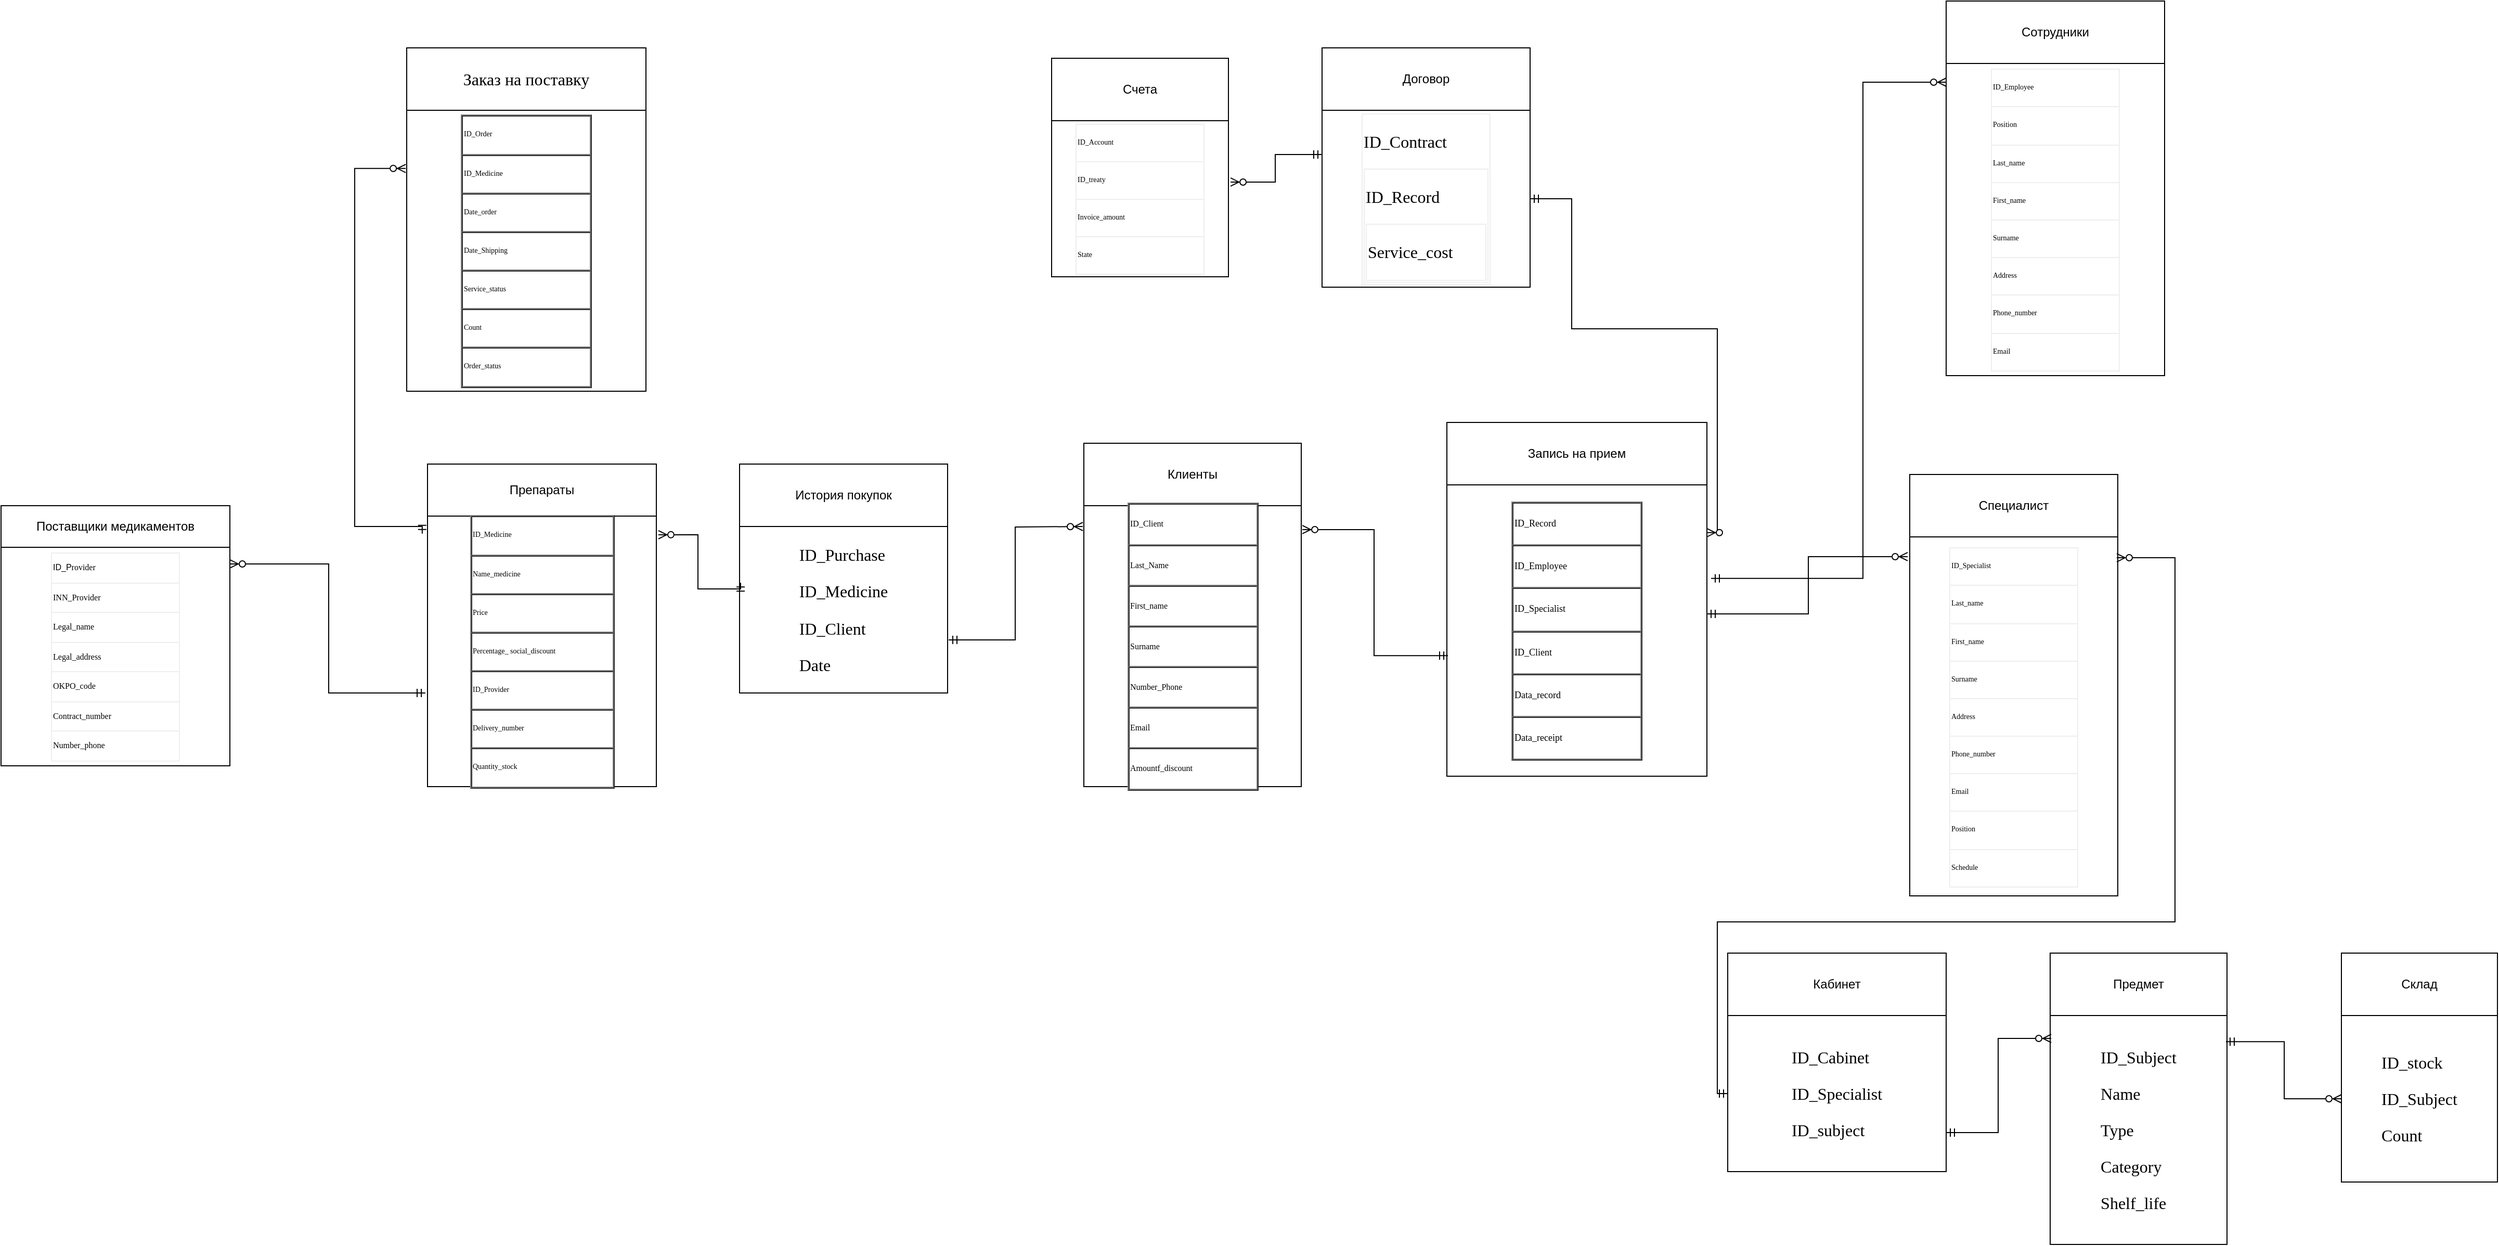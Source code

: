 <mxfile version="21.1.1" type="device">
  <diagram name="Страница 1" id="q8GA-Cu9wi0JZDHDU0Ez">
    <mxGraphModel dx="979" dy="1733" grid="1" gridSize="10" guides="1" tooltips="1" connect="1" arrows="1" fold="1" page="1" pageScale="1" pageWidth="827" pageHeight="1169" math="0" shadow="0">
      <root>
        <mxCell id="0" />
        <mxCell id="1" parent="0" />
        <mxCell id="3cQ0suxEUUUy-fI5HbAc-6" value="Поставщики медикаментов" style="rounded=0;whiteSpace=wrap;html=1;labelBackgroundColor=#FFFFFF;" parent="1" vertex="1">
          <mxGeometry x="80" y="100" width="220" height="40" as="geometry" />
        </mxCell>
        <mxCell id="3cQ0suxEUUUy-fI5HbAc-7" value="&lt;table style=&quot;border-collapse: collapse; border: none; font-size: 8px;&quot; cellspacing=&quot;0&quot; border=&quot;1&quot; class=&quot;MsoTableGrid&quot;&gt;&lt;tbody&gt;&lt;tr&gt;&lt;td valign=&quot;top&quot; width=&quot;120&quot;&gt;&lt;p style=&quot;margin-bottom:0,0000pt;text-align:justify;text-justify:inter-ideograph;&quot; align=&quot;justify&quot; class=&quot;MsoNormal&quot;&gt;ID_P&lt;span style=&quot;font-family: &amp;quot;Times New Roman&amp;quot;; font-variant-numeric: normal; font-variant-east-asian: normal;&quot;&gt;rovider&lt;/span&gt;&lt;span style=&quot;font-family: &amp;quot;Times New Roman&amp;quot;; font-variant-numeric: normal; font-variant-east-asian: normal;&quot;&gt;&lt;/span&gt;&lt;/p&gt;&lt;/td&gt;&lt;/tr&gt;&lt;tr&gt;&lt;td style=&quot;width:90,1500pt;padding:0,0000pt 5,4000pt 0,0000pt 5,4000pt ;border-left:1,0000pt solid rgb(0,0,0);&lt;br/&gt;mso-border-left-alt:0,5000pt solid rgb(0,0,0);border-right:1,0000pt solid rgb(0,0,0);mso-border-right-alt:0,5000pt solid rgb(0,0,0);&lt;br/&gt;border-top:none;mso-border-top-alt:0,5000pt solid rgb(0,0,0);border-bottom:1,0000pt solid rgb(0,0,0);&lt;br/&gt;mso-border-bottom-alt:0,5000pt solid rgb(0,0,0);&quot; valign=&quot;top&quot; width=&quot;120&quot;&gt;&lt;p style=&quot;margin-bottom:0,0000pt;text-align:justify;text-justify:inter-ideograph;&quot; align=&quot;justify&quot; class=&quot;MsoNormal&quot;&gt;&lt;span style=&quot;font-family: &amp;quot;Times New Roman&amp;quot;; font-variant-numeric: normal; font-variant-east-asian: normal;&quot;&gt;INN_P&lt;/span&gt;&lt;span style=&quot;font-family: &amp;quot;Times New Roman&amp;quot;; font-variant-numeric: normal; font-variant-east-asian: normal;&quot;&gt;rovider&lt;/span&gt;&lt;span style=&quot;font-family:&#39;Times New Roman&#39;;mso-fareast-font-family:Helvetica;font-size:14,0000pt;&quot;&gt;&lt;/span&gt;&lt;/p&gt;&lt;/td&gt;&lt;/tr&gt;&lt;tr&gt;&lt;td style=&quot;width:90,1500pt;padding:0,0000pt 5,4000pt 0,0000pt 5,4000pt ;border-left:1,0000pt solid rgb(0,0,0);&lt;br/&gt;mso-border-left-alt:0,5000pt solid rgb(0,0,0);border-right:1,0000pt solid rgb(0,0,0);mso-border-right-alt:0,5000pt solid rgb(0,0,0);&lt;br/&gt;border-top:none;mso-border-top-alt:0,5000pt solid rgb(0,0,0);border-bottom:1,0000pt solid rgb(0,0,0);&lt;br/&gt;mso-border-bottom-alt:0,5000pt solid rgb(0,0,0);&quot; valign=&quot;top&quot; width=&quot;120&quot;&gt;&lt;p style=&quot;margin-bottom:0,0000pt;text-align:justify;text-justify:inter-ideograph;&quot; align=&quot;justify&quot; class=&quot;MsoNormal&quot;&gt;&lt;span style=&quot;font-family:&#39;Times New Roman&#39;;mso-fareast-font-family:Calibri;font-size:14,0000pt;&quot;&gt;Legal&lt;/span&gt;&lt;span style=&quot;font-family:&#39;Times New Roman&#39;;mso-fareast-font-family:Calibri;font-size:14,0000pt;&quot;&gt;_&lt;/span&gt;&lt;span style=&quot;font-family:&#39;Times New Roman&#39;;mso-fareast-font-family:Calibri;font-size:14,0000pt;&quot;&gt;name&lt;/span&gt;&lt;span style=&quot;font-family:&#39;Times New Roman&#39;;mso-fareast-font-family:Calibri;font-size:14,0000pt;&quot;&gt;&lt;/span&gt;&lt;/p&gt;&lt;/td&gt;&lt;/tr&gt;&lt;tr&gt;&lt;td style=&quot;width:90,1500pt;padding:0,0000pt 5,4000pt 0,0000pt 5,4000pt ;border-left:1,0000pt solid rgb(0,0,0);&lt;br/&gt;mso-border-left-alt:0,5000pt solid rgb(0,0,0);border-right:1,0000pt solid rgb(0,0,0);mso-border-right-alt:0,5000pt solid rgb(0,0,0);&lt;br/&gt;border-top:none;mso-border-top-alt:0,5000pt solid rgb(0,0,0);border-bottom:1,0000pt solid rgb(0,0,0);&lt;br/&gt;mso-border-bottom-alt:0,5000pt solid rgb(0,0,0);&quot; valign=&quot;top&quot; width=&quot;120&quot;&gt;&lt;p style=&quot;margin-bottom:0,0000pt;text-align:justify;text-justify:inter-ideograph;&quot; align=&quot;justify&quot; class=&quot;MsoNormal&quot;&gt;&lt;span style=&quot;font-family: &amp;quot;Times New Roman&amp;quot;; font-variant-numeric: normal; font-variant-east-asian: normal;&quot;&gt;Legal&lt;/span&gt;&lt;span style=&quot;font-family: &amp;quot;Times New Roman&amp;quot;; font-variant-numeric: normal; font-variant-east-asian: normal;&quot;&gt;_&lt;/span&gt;&lt;span style=&quot;font-family: &amp;quot;Times New Roman&amp;quot;; font-variant-numeric: normal; font-variant-east-asian: normal;&quot;&gt;address&lt;/span&gt;&lt;span style=&quot;font-family:&#39;Times New Roman&#39;;mso-fareast-font-family:Helvetica;font-size:14,0000pt;&quot;&gt;&lt;/span&gt;&lt;/p&gt;&lt;/td&gt;&lt;/tr&gt;&lt;tr&gt;&lt;td style=&quot;width:90,1500pt;padding:0,0000pt 5,4000pt 0,0000pt 5,4000pt ;border-left:1,0000pt solid rgb(0,0,0);&lt;br/&gt;mso-border-left-alt:0,5000pt solid rgb(0,0,0);border-right:1,0000pt solid rgb(0,0,0);mso-border-right-alt:0,5000pt solid rgb(0,0,0);&lt;br/&gt;border-top:none;mso-border-top-alt:0,5000pt solid rgb(0,0,0);border-bottom:1,0000pt solid rgb(0,0,0);&lt;br/&gt;mso-border-bottom-alt:0,5000pt solid rgb(0,0,0);&quot; valign=&quot;top&quot; width=&quot;120&quot;&gt;&lt;p style=&quot;margin-bottom:0,0000pt;text-align:justify;text-justify:inter-ideograph;&quot; align=&quot;justify&quot; class=&quot;MsoNormal&quot;&gt;&lt;span style=&quot;font-family: &amp;quot;Times New Roman&amp;quot;; font-variant-numeric: normal; font-variant-east-asian: normal;&quot;&gt;OKPO&lt;/span&gt;&lt;span style=&quot;font-family: &amp;quot;Times New Roman&amp;quot;; font-variant-numeric: normal; font-variant-east-asian: normal;&quot;&gt;_&lt;/span&gt;&lt;span style=&quot;font-family: &amp;quot;Times New Roman&amp;quot;; font-variant-numeric: normal; font-variant-east-asian: normal;&quot;&gt;code&lt;/span&gt;&lt;span style=&quot;font-family:&#39;Times New Roman&#39;;mso-fareast-font-family:Helvetica;font-size:14,0000pt;&quot;&gt;&lt;/span&gt;&lt;/p&gt;&lt;/td&gt;&lt;/tr&gt;&lt;tr&gt;&lt;td style=&quot;width:90,1500pt;padding:0,0000pt 5,4000pt 0,0000pt 5,4000pt ;border-left:1,0000pt solid rgb(0,0,0);&lt;br/&gt;mso-border-left-alt:0,5000pt solid rgb(0,0,0);border-right:1,0000pt solid rgb(0,0,0);mso-border-right-alt:0,5000pt solid rgb(0,0,0);&lt;br/&gt;border-top:none;mso-border-top-alt:0,5000pt solid rgb(0,0,0);border-bottom:1,0000pt solid rgb(0,0,0);&lt;br/&gt;mso-border-bottom-alt:0,5000pt solid rgb(0,0,0);&quot; valign=&quot;top&quot; width=&quot;120&quot;&gt;&lt;p style=&quot;margin-bottom:0,0000pt;text-align:justify;text-justify:inter-ideograph;&quot; align=&quot;justify&quot; class=&quot;MsoNormal&quot;&gt;&lt;span style=&quot;font-family: &amp;quot;Times New Roman&amp;quot;; font-variant-numeric: normal; font-variant-east-asian: normal;&quot;&gt;Contract&lt;/span&gt;&lt;span style=&quot;font-family: &amp;quot;Times New Roman&amp;quot;; font-variant-numeric: normal; font-variant-east-asian: normal;&quot;&gt;_&lt;/span&gt;&lt;span style=&quot;font-family: &amp;quot;Times New Roman&amp;quot;; font-variant-numeric: normal; font-variant-east-asian: normal;&quot;&gt;number&lt;/span&gt;&lt;span style=&quot;font-family:&#39;Times New Roman&#39;;mso-fareast-font-family:Helvetica;font-size:14,0000pt;&quot;&gt;&lt;/span&gt;&lt;/p&gt;&lt;/td&gt;&lt;/tr&gt;&lt;tr&gt;&lt;td style=&quot;width:90,1500pt;padding:0,0000pt 5,4000pt 0,0000pt 5,4000pt ;border-left:1,0000pt solid rgb(0,0,0);&lt;br/&gt;mso-border-left-alt:0,5000pt solid rgb(0,0,0);border-right:1,0000pt solid rgb(0,0,0);mso-border-right-alt:0,5000pt solid rgb(0,0,0);&lt;br/&gt;border-top:none;mso-border-top-alt:0,5000pt solid rgb(0,0,0);border-bottom:1,0000pt solid rgb(0,0,0);&lt;br/&gt;mso-border-bottom-alt:0,5000pt solid rgb(0,0,0);&quot; valign=&quot;top&quot; width=&quot;120&quot;&gt;&lt;p style=&quot;margin-bottom:0,0000pt;text-align:justify;text-justify:inter-ideograph;&quot; align=&quot;justify&quot; class=&quot;MsoNormal&quot;&gt;&lt;span style=&quot;font-family:&#39;Times New Roman&#39;;mso-fareast-font-family:Helvetica;font-size:14,0000pt;&quot;&gt;Number_phone&lt;/span&gt;&lt;span style=&quot;font-family:&#39;Times New Roman&#39;;mso-fareast-font-family:Helvetica;font-size:14,0000pt;&quot;&gt;&lt;/span&gt;&lt;/p&gt;&lt;/td&gt;&lt;/tr&gt;&lt;/tbody&gt;&lt;/table&gt;" style="rounded=0;whiteSpace=wrap;html=1;labelBackgroundColor=#FFFFFF;" parent="1" vertex="1">
          <mxGeometry x="80" y="140" width="220" height="210" as="geometry" />
        </mxCell>
        <mxCell id="3cQ0suxEUUUy-fI5HbAc-8" value="Препараты" style="rounded=0;whiteSpace=wrap;html=1;labelBackgroundColor=#FFFFFF;" parent="1" vertex="1">
          <mxGeometry x="490" y="60" width="220" height="50" as="geometry" />
        </mxCell>
        <mxCell id="3cQ0suxEUUUy-fI5HbAc-9" value="&lt;font style=&quot;letter-spacing: 0px; text-align: left; font-size: 7px; font-family: themed; direction: ltr; line-height: 19.2px; opacity: 1;&quot;&gt;&lt;table cellspacing=&quot;0&quot; border=&quot;1&quot; class=&quot;MsoTableGrid&quot;&gt;&lt;tbody&gt;&lt;tr&gt;&lt;td valign=&quot;top&quot; width=&quot;133&quot;&gt;&lt;p style=&quot;margin-bottom:0,0000pt;text-align:justify;text-justify:inter-ideograph;&quot; align=&quot;justify&quot; class=&quot;MsoNormal&quot;&gt;ID&lt;span style=&quot;font-family: &amp;quot;Times New Roman&amp;quot;; font-variant-numeric: normal; font-variant-east-asian: normal;&quot;&gt;_&lt;/span&gt;&lt;span style=&quot;font-family: &amp;quot;Times New Roman&amp;quot;; font-variant-numeric: normal; font-variant-east-asian: normal;&quot;&gt;Medicine&lt;/span&gt;&lt;span style=&quot;font-family:&#39;Times New Roman&#39;;mso-fareast-font-family:Helvetica;font-size:14,0000pt;&quot;&gt;&lt;/span&gt;&lt;/p&gt;&lt;/td&gt;&lt;/tr&gt;&lt;tr&gt;&lt;td valign=&quot;top&quot; width=&quot;133&quot;&gt;&lt;p style=&quot;margin-bottom:0,0000pt;text-align:justify;text-justify:inter-ideograph;&quot; align=&quot;justify&quot; class=&quot;MsoNormal&quot;&gt;&lt;span style=&quot;font-family: &amp;quot;Times New Roman&amp;quot;; font-variant-numeric: normal; font-variant-east-asian: normal;&quot;&gt;Name_m&lt;/span&gt;&lt;span style=&quot;font-family: &amp;quot;Times New Roman&amp;quot;; font-variant-numeric: normal; font-variant-east-asian: normal;&quot;&gt;edicine&lt;/span&gt;&lt;span style=&quot;font-family:&#39;Times New Roman&#39;;mso-fareast-font-family:Helvetica;font-size:14,0000pt;&quot;&gt;&lt;/span&gt;&lt;/p&gt;&lt;/td&gt;&lt;/tr&gt;&lt;tr&gt;&lt;td valign=&quot;top&quot; width=&quot;133&quot;&gt;&lt;p style=&quot;margin-bottom:0,0000pt;text-align:justify;text-justify:inter-ideograph;&quot; align=&quot;justify&quot; class=&quot;MsoNormal&quot;&gt;&lt;span style=&quot;font-family: &amp;quot;Times New Roman&amp;quot;; font-variant-numeric: normal; font-variant-east-asian: normal;&quot;&gt;Price&lt;/span&gt;&lt;span style=&quot;font-family:&#39;Times New Roman&#39;;mso-fareast-font-family:Helvetica;font-size:14,0000pt;&quot;&gt;&lt;/span&gt;&lt;/p&gt;&lt;/td&gt;&lt;/tr&gt;&lt;tr&gt;&lt;td valign=&quot;top&quot; width=&quot;133&quot;&gt;&lt;p style=&quot;margin-bottom:0,0000pt;text-align:justify;text-justify:inter-ideograph;&quot; align=&quot;justify&quot; class=&quot;MsoNormal&quot;&gt;&lt;span style=&quot;font-family: &amp;quot;Times New Roman&amp;quot;; font-variant-numeric: normal; font-variant-east-asian: normal;&quot;&gt;Percentage&lt;/span&gt;&lt;span style=&quot;font-family: &amp;quot;Times New Roman&amp;quot;; font-variant-numeric: normal; font-variant-east-asian: normal;&quot;&gt;_&lt;/span&gt;&lt;span style=&quot;font-family: &amp;quot;Times New Roman&amp;quot;; font-variant-numeric: normal; font-variant-east-asian: normal;&quot;&gt;&amp;nbsp;social&lt;/span&gt;&lt;span style=&quot;font-family: &amp;quot;Times New Roman&amp;quot;; font-variant-numeric: normal; font-variant-east-asian: normal;&quot;&gt;_&lt;/span&gt;&lt;span style=&quot;font-family: &amp;quot;Times New Roman&amp;quot;; font-variant-numeric: normal; font-variant-east-asian: normal;&quot;&gt;discount&lt;/span&gt;&lt;span style=&quot;font-family:&#39;Times New Roman&#39;;mso-fareast-font-family:Calibri;font-size:14,0000pt;&quot;&gt;&lt;br&gt;&lt;/span&gt;&lt;span style=&quot;font-family: &amp;quot;Times New Roman&amp;quot;; font-variant-numeric: normal; font-variant-east-asian: normal;&quot;&gt;&lt;/span&gt;&lt;/p&gt;&lt;/td&gt;&lt;/tr&gt;&lt;tr&gt;&lt;td valign=&quot;top&quot; width=&quot;133&quot;&gt;&lt;p style=&quot;margin-bottom:0,0000pt;text-align:justify;text-justify:inter-ideograph;&quot; align=&quot;justify&quot; class=&quot;MsoNormal&quot;&gt;&lt;span style=&quot;font-family: &amp;quot;Times New Roman&amp;quot;; font-variant-numeric: normal; font-variant-east-asian: normal;&quot;&gt;ID_P&lt;/span&gt;&lt;span style=&quot;font-family: &amp;quot;Times New Roman&amp;quot;; font-variant-numeric: normal; font-variant-east-asian: normal;&quot;&gt;rovider&lt;/span&gt;&lt;span style=&quot;font-family: &amp;quot;Times New Roman&amp;quot;; font-variant-numeric: normal; font-variant-east-asian: normal;&quot;&gt;&amp;nbsp;&lt;/span&gt;&lt;span style=&quot;font-family:&#39;Times New Roman&#39;;mso-fareast-font-family:Helvetica;font-size:14,0000pt;&quot;&gt;&lt;/span&gt;&lt;/p&gt;&lt;/td&gt;&lt;/tr&gt;&lt;tr&gt;&lt;td valign=&quot;top&quot; width=&quot;133&quot;&gt;&lt;p style=&quot;margin-bottom:0,0000pt;text-align:justify;text-justify:inter-ideograph;&quot; align=&quot;justify&quot; class=&quot;MsoNormal&quot;&gt;&lt;span style=&quot;font-family: &amp;quot;Times New Roman&amp;quot;; font-variant-numeric: normal; font-variant-east-asian: normal;&quot;&gt;Delivery&lt;/span&gt;&lt;span style=&quot;font-family: &amp;quot;Times New Roman&amp;quot;; font-variant-numeric: normal; font-variant-east-asian: normal;&quot;&gt;_&lt;/span&gt;&lt;span style=&quot;font-family: &amp;quot;Times New Roman&amp;quot;; font-variant-numeric: normal; font-variant-east-asian: normal;&quot;&gt;number&lt;/span&gt;&lt;span style=&quot;font-family:&#39;Times New Roman&#39;;mso-fareast-font-family:Helvetica;font-size:14,0000pt;&quot;&gt;&lt;/span&gt;&lt;/p&gt;&lt;/td&gt;&lt;/tr&gt;&lt;tr&gt;&lt;td valign=&quot;top&quot; width=&quot;133&quot;&gt;&lt;p style=&quot;margin-bottom:0,0000pt;text-align:justify;text-justify:inter-ideograph;&quot; align=&quot;justify&quot; class=&quot;MsoNormal&quot;&gt;&lt;span style=&quot;font-family: &amp;quot;Times New Roman&amp;quot;; font-variant-numeric: normal; font-variant-east-asian: normal;&quot;&gt;Quantity&lt;/span&gt;&lt;span style=&quot;font-family: &amp;quot;Times New Roman&amp;quot;; font-variant-numeric: normal; font-variant-east-asian: normal;&quot;&gt;_&lt;/span&gt;&lt;span style=&quot;font-family: &amp;quot;Times New Roman&amp;quot;; font-variant-numeric: normal; font-variant-east-asian: normal;&quot;&gt;stock&lt;/span&gt;&lt;span style=&quot;font-family: &amp;quot;Times New Roman&amp;quot;; font-variant-numeric: normal; font-variant-east-asian: normal;&quot;&gt;&lt;/span&gt;&lt;/p&gt;&lt;/td&gt;&lt;/tr&gt;&lt;/tbody&gt;&lt;/table&gt;&lt;/font&gt;" style="rounded=0;whiteSpace=wrap;html=1;labelBackgroundColor=#FFFFFF;" parent="1" vertex="1">
          <mxGeometry x="490" y="110" width="220" height="260" as="geometry" />
        </mxCell>
        <mxCell id="3cQ0suxEUUUy-fI5HbAc-10" value="&lt;font style=&quot;letter-spacing: 0px; font-size: 16px; font-family: calibri; direction: ltr; line-height: 19.2px; opacity: 1;&quot;&gt;Заказ&lt;/font&gt;&lt;font style=&quot;letter-spacing: 0px; font-size: 16px; font-family: themed; direction: ltr; line-height: 19.2px; opacity: 1;&quot;&gt;&amp;nbsp;&lt;/font&gt;&lt;font style=&quot;letter-spacing: 0px; font-size: 16px; font-family: themed; direction: ltr; line-height: 19.2px; opacity: 1;&quot;&gt;на&lt;/font&gt;&lt;font style=&quot;letter-spacing: 0px; font-size: 16px; font-family: themed; direction: ltr; line-height: 19.2px; opacity: 1;&quot;&gt;&amp;nbsp;поставку&lt;/font&gt;" style="rounded=0;whiteSpace=wrap;html=1;labelBackgroundColor=#FFFFFF;" parent="1" vertex="1">
          <mxGeometry x="470" y="-340" width="230" height="60" as="geometry" />
        </mxCell>
        <mxCell id="3cQ0suxEUUUy-fI5HbAc-11" value="&lt;font style=&quot;letter-spacing: 0px; text-align: left; direction: ltr; line-height: 19.2px; opacity: 1; font-size: 7px; font-family: themed;&quot;&gt;&lt;table cellspacing=&quot;0&quot; border=&quot;1&quot; class=&quot;MsoTableGrid&quot;&gt;&lt;tbody&gt;&lt;tr&gt;&lt;td valign=&quot;top&quot; width=&quot;120&quot;&gt;&lt;p style=&quot;margin-bottom:0,0000pt;text-align:justify;text-justify:inter-ideograph;&quot; align=&quot;justify&quot; class=&quot;MsoNormal&quot;&gt;ID&lt;span style=&quot;font-family: &amp;quot;Times New Roman&amp;quot;; font-variant-numeric: normal; font-variant-east-asian: normal;&quot;&gt;_&lt;/span&gt;&lt;span style=&quot;font-family: &amp;quot;Times New Roman&amp;quot;; font-variant-numeric: normal; font-variant-east-asian: normal;&quot;&gt;Order&lt;/span&gt;&lt;span style=&quot;font-family:&#39;Times New Roman&#39;;mso-fareast-font-family:Calibri;font-size:14,0000pt;&quot;&gt;&lt;br&gt;&lt;/span&gt;&lt;span style=&quot;font-family: &amp;quot;Times New Roman&amp;quot;; font-variant-numeric: normal; font-variant-east-asian: normal;&quot;&gt;&lt;/span&gt;&lt;/p&gt;&lt;/td&gt;&lt;/tr&gt;&lt;tr&gt;&lt;td valign=&quot;top&quot; width=&quot;120&quot;&gt;&lt;p style=&quot;margin-bottom:0,0000pt;text-align:justify;text-justify:inter-ideograph;&quot; align=&quot;justify&quot; class=&quot;MsoNormal&quot;&gt;&lt;span style=&quot;font-family: &amp;quot;Times New Roman&amp;quot;; font-variant-numeric: normal; font-variant-east-asian: normal;&quot;&gt;ID&lt;/span&gt;&lt;span style=&quot;font-family: &amp;quot;Times New Roman&amp;quot;; font-variant-numeric: normal; font-variant-east-asian: normal;&quot;&gt;_&lt;/span&gt;&lt;span style=&quot;font-family: &amp;quot;Times New Roman&amp;quot;; font-variant-numeric: normal; font-variant-east-asian: normal;&quot;&gt;Medicine&lt;/span&gt;&lt;span style=&quot;font-family:&#39;Times New Roman&#39;;mso-fareast-font-family:Helvetica;font-size:14,0000pt;&quot;&gt;&lt;/span&gt;&lt;/p&gt;&lt;/td&gt;&lt;/tr&gt;&lt;tr&gt;&lt;td valign=&quot;top&quot; width=&quot;120&quot;&gt;&lt;p style=&quot;margin-bottom:0,0000pt;text-align:justify;text-justify:inter-ideograph;&quot; align=&quot;justify&quot; class=&quot;MsoNormal&quot;&gt;&lt;span style=&quot;font-family:&#39;Times New Roman&#39;;mso-fareast-font-family:Helvetica;font-size:14,0000pt;&quot;&gt;Date_order&lt;/span&gt;&lt;span style=&quot;font-family:&#39;Times New Roman&#39;;mso-fareast-font-family:Helvetica;font-size:14,0000pt;&quot;&gt;&lt;/span&gt;&lt;/p&gt;&lt;/td&gt;&lt;/tr&gt;&lt;tr&gt;&lt;td valign=&quot;top&quot; width=&quot;120&quot;&gt;&lt;p style=&quot;margin-bottom:0,0000pt;text-align:justify;text-justify:inter-ideograph;&quot; align=&quot;justify&quot; class=&quot;MsoNormal&quot;&gt;&lt;span style=&quot;font-family: &amp;quot;Times New Roman&amp;quot;; font-variant-numeric: normal; font-variant-east-asian: normal;&quot;&gt;Date_&lt;/span&gt;&lt;span style=&quot;font-family: &amp;quot;Times New Roman&amp;quot;; font-variant-numeric: normal; font-variant-east-asian: normal;&quot;&gt;Shipping&lt;/span&gt;&lt;span style=&quot;font-family:&#39;Times New Roman&#39;;mso-fareast-font-family:Helvetica;font-size:14,0000pt;&quot;&gt;&lt;/span&gt;&lt;/p&gt;&lt;/td&gt;&lt;/tr&gt;&lt;tr&gt;&lt;td valign=&quot;top&quot; width=&quot;120&quot;&gt;&lt;p style=&quot;margin-bottom:0,0000pt;text-align:justify;text-justify:inter-ideograph;&quot; align=&quot;justify&quot; class=&quot;MsoNormal&quot;&gt;&lt;span style=&quot;font-family: &amp;quot;Times New Roman&amp;quot;; font-variant-numeric: normal; font-variant-east-asian: normal;&quot;&gt;Service&lt;/span&gt;&lt;span style=&quot;font-family: &amp;quot;Times New Roman&amp;quot;; font-variant-numeric: normal; font-variant-east-asian: normal;&quot;&gt;_&lt;/span&gt;&lt;span style=&quot;font-family: &amp;quot;Times New Roman&amp;quot;; font-variant-numeric: normal; font-variant-east-asian: normal;&quot;&gt;status&lt;/span&gt;&lt;span style=&quot;font-family:&#39;Times New Roman&#39;;mso-fareast-font-family:Helvetica;font-size:14,0000pt;&quot;&gt;&lt;/span&gt;&lt;/p&gt;&lt;/td&gt;&lt;/tr&gt;&lt;tr&gt;&lt;td valign=&quot;top&quot; width=&quot;120&quot;&gt;&lt;p style=&quot;margin-bottom:0,0000pt;text-align:justify;text-justify:inter-ideograph;&quot; align=&quot;justify&quot; class=&quot;MsoNormal&quot;&gt;&lt;span style=&quot;font-family: &amp;quot;Times New Roman&amp;quot;; font-variant-numeric: normal; font-variant-east-asian: normal;&quot;&gt;Count&lt;/span&gt;&lt;span style=&quot;font-family:&#39;Times New Roman&#39;;mso-fareast-font-family:Calibri;font-size:14,0000pt;&quot;&gt;&lt;br&gt;&lt;/span&gt;&lt;span style=&quot;font-family: &amp;quot;Times New Roman&amp;quot;; font-variant-numeric: normal; font-variant-east-asian: normal;&quot;&gt;&lt;/span&gt;&lt;/p&gt;&lt;/td&gt;&lt;/tr&gt;&lt;tr&gt;&lt;td valign=&quot;top&quot; width=&quot;120&quot;&gt;&lt;p style=&quot;margin-bottom:0,0000pt;text-align:justify;text-justify:inter-ideograph;&quot; align=&quot;justify&quot; class=&quot;MsoNormal&quot;&gt;&lt;span style=&quot;font-family: &amp;quot;Times New Roman&amp;quot;; font-variant-numeric: normal; font-variant-east-asian: normal;&quot;&gt;Order&lt;/span&gt;&lt;span style=&quot;font-family: &amp;quot;Times New Roman&amp;quot;; font-variant-numeric: normal; font-variant-east-asian: normal;&quot;&gt;_&lt;/span&gt;&lt;span style=&quot;font-family: &amp;quot;Times New Roman&amp;quot;; font-variant-numeric: normal; font-variant-east-asian: normal;&quot;&gt;status&lt;/span&gt;&lt;span style=&quot;font-family:&#39;Times New Roman&#39;;mso-fareast-font-family:Helvetica;font-size:14,0000pt;&quot;&gt;&lt;/span&gt;&lt;/p&gt;&lt;/td&gt;&lt;/tr&gt;&lt;/tbody&gt;&lt;/table&gt;&lt;/font&gt;" style="rounded=0;whiteSpace=wrap;html=1;labelBackgroundColor=#FFFFFF;" parent="1" vertex="1">
          <mxGeometry x="470" y="-280" width="230" height="270" as="geometry" />
        </mxCell>
        <mxCell id="3cQ0suxEUUUy-fI5HbAc-12" value="История покупок" style="rounded=0;whiteSpace=wrap;html=1;labelBackgroundColor=#FFFFFF;" parent="1" vertex="1">
          <mxGeometry x="790" y="60" width="200" height="60" as="geometry" />
        </mxCell>
        <mxCell id="3cQ0suxEUUUy-fI5HbAc-13" value="&lt;font style=&quot;letter-spacing: 0px; text-align: left; font-size: 16px; font-family: themed; direction: ltr; line-height: 19.2px; opacity: 1;&quot;&gt;&lt;p style=&quot;margin-bottom:0,0000pt;text-align:justify;text-justify:inter-ideograph;&quot; align=&quot;justify&quot; class=&quot;MsoNormal&quot;&gt;ID&lt;span style=&quot;font-family: &amp;quot;Times New Roman&amp;quot;; font-variant-numeric: normal; font-variant-east-asian: normal;&quot;&gt;_&lt;/span&gt;&lt;span style=&quot;font-family: &amp;quot;Times New Roman&amp;quot;; font-variant-numeric: normal; font-variant-east-asian: normal;&quot;&gt;Purchase&lt;/span&gt;&lt;span&gt;&lt;/span&gt;&lt;/p&gt;&lt;p style=&quot;margin-bottom:0,0000pt;text-align:justify;text-justify:inter-ideograph;&quot; align=&quot;justify&quot; class=&quot;MsoNormal&quot;&gt;&lt;span style=&quot;font-family: &amp;quot;Times New Roman&amp;quot;; font-variant-numeric: normal; font-variant-east-asian: normal;&quot;&gt;&lt;/span&gt;&lt;/p&gt;&lt;p style=&quot;margin-bottom:0,0000pt;text-align:justify;text-justify:inter-ideograph;&quot; align=&quot;justify&quot; class=&quot;MsoNormal&quot;&gt;ID&lt;span style=&quot;font-family: &amp;quot;Times New Roman&amp;quot;; font-variant-numeric: normal; font-variant-east-asian: normal;&quot;&gt;_&lt;/span&gt;&lt;span style=&quot;font-family: &amp;quot;Times New Roman&amp;quot;; font-variant-numeric: normal; font-variant-east-asian: normal;&quot;&gt;Medicine&lt;/span&gt;&lt;span&gt;&lt;/span&gt;&lt;/p&gt;&lt;p style=&quot;margin-bottom:0,0000pt;text-align:justify;text-justify:inter-ideograph;&quot; align=&quot;justify&quot; class=&quot;MsoNormal&quot;&gt;&lt;span style=&quot;font-family: &amp;quot;Times New Roman&amp;quot;; font-variant-numeric: normal; font-variant-east-asian: normal;&quot;&gt;&lt;/span&gt;&lt;/p&gt;&lt;p style=&quot;margin-bottom:0,0000pt;text-align:justify;text-justify:inter-ideograph;&quot; align=&quot;justify&quot; class=&quot;MsoNormal&quot;&gt;ID&lt;span style=&quot;font-family: &amp;quot;Times New Roman&amp;quot;; font-variant-numeric: normal; font-variant-east-asian: normal;&quot;&gt;_Client&lt;/span&gt;&lt;span&gt;&lt;/span&gt;&lt;/p&gt;&lt;p style=&quot;margin-bottom:0,0000pt;text-align:justify;text-justify:inter-ideograph;&quot; align=&quot;justify&quot; class=&quot;MsoNormal&quot;&gt;&lt;span style=&quot;font-family: &amp;quot;Times New Roman&amp;quot;; font-variant-numeric: normal; font-variant-east-asian: normal;&quot;&gt;&lt;/span&gt;&lt;/p&gt;&lt;p style=&quot;margin-bottom:0,0000pt;text-align:justify;text-justify:inter-ideograph;&quot; align=&quot;justify&quot; class=&quot;MsoNormal&quot;&gt;Date&lt;span&gt;&lt;/span&gt;&lt;/p&gt;&lt;/font&gt;" style="rounded=0;whiteSpace=wrap;html=1;labelBackgroundColor=#FFFFFF;" parent="1" vertex="1">
          <mxGeometry x="790" y="120" width="200" height="160" as="geometry" />
        </mxCell>
        <mxCell id="3cQ0suxEUUUy-fI5HbAc-14" value="Клиенты" style="rounded=0;whiteSpace=wrap;html=1;labelBackgroundColor=#FFFFFF;" parent="1" vertex="1">
          <mxGeometry x="1121" y="40" width="209" height="60" as="geometry" />
        </mxCell>
        <mxCell id="3cQ0suxEUUUy-fI5HbAc-15" value="&lt;font style=&quot;letter-spacing: 0px; text-align: left; font-size: 8px; font-family: themed; direction: ltr; line-height: 19.2px; opacity: 1;&quot;&gt;&lt;table cellspacing=&quot;0&quot; border=&quot;1&quot; class=&quot;MsoTableGrid&quot;&gt;&lt;tbody&gt;&lt;tr&gt;&lt;td valign=&quot;top&quot; width=&quot;120&quot;&gt;&lt;p style=&quot;margin-bottom:0,0000pt;text-align:justify;text-justify:inter-ideograph;&quot; align=&quot;justify&quot; class=&quot;MsoNormal&quot;&gt;I&lt;span style=&quot;font-family: &amp;quot;Times New Roman&amp;quot;; font-variant-numeric: normal; font-variant-east-asian: normal;&quot;&gt;D_Client&lt;/span&gt;&lt;span style=&quot;font-family:&#39;Times New Roman&#39;;mso-fareast-font-family:Helvetica;font-size:14,0000pt;&quot;&gt;&lt;/span&gt;&lt;/p&gt;&lt;/td&gt;&lt;/tr&gt;&lt;tr&gt;&lt;td valign=&quot;top&quot; width=&quot;120&quot;&gt;&lt;p style=&quot;margin-bottom:0,0000pt;text-align:justify;text-justify:inter-ideograph;&quot; align=&quot;justify&quot; class=&quot;MsoNormal&quot;&gt;&lt;span style=&quot;font-family:&#39;Times New Roman&#39;;mso-fareast-font-family:Helvetica;font-size:14,0000pt;&quot;&gt;Last_Name&lt;/span&gt;&lt;span style=&quot;font-family:&#39;Times New Roman&#39;;mso-fareast-font-family:Helvetica;font-size:14,0000pt;&quot;&gt;&lt;/span&gt;&lt;/p&gt;&lt;/td&gt;&lt;/tr&gt;&lt;tr&gt;&lt;td valign=&quot;top&quot; width=&quot;120&quot;&gt;&lt;p style=&quot;margin-bottom:0,0000pt;text-align:justify;text-justify:inter-ideograph;&quot; align=&quot;justify&quot; class=&quot;MsoNormal&quot;&gt;&lt;span style=&quot;font-family:&#39;Times New Roman&#39;;mso-fareast-font-family:Helvetica;font-size:14,0000pt;&quot;&gt;First_name&lt;/span&gt;&lt;span style=&quot;font-family:&#39;Times New Roman&#39;;mso-fareast-font-family:Helvetica;font-size:14,0000pt;&quot;&gt;&lt;/span&gt;&lt;/p&gt;&lt;/td&gt;&lt;/tr&gt;&lt;tr&gt;&lt;td valign=&quot;top&quot; width=&quot;120&quot;&gt;&lt;p style=&quot;margin-bottom:0,0000pt;text-align:justify;text-justify:inter-ideograph;&quot; align=&quot;justify&quot; class=&quot;MsoNormal&quot;&gt;&lt;span style=&quot;font-family: &amp;quot;Times New Roman&amp;quot;; font-variant-numeric: normal; font-variant-east-asian: normal;&quot;&gt;Surname&lt;/span&gt;&lt;span style=&quot;font-family:&#39;Times New Roman&#39;;mso-fareast-font-family:Helvetica;font-size:14,0000pt;&quot;&gt;&lt;/span&gt;&lt;/p&gt;&lt;/td&gt;&lt;/tr&gt;&lt;tr&gt;&lt;td valign=&quot;top&quot; width=&quot;120&quot;&gt;&lt;p style=&quot;margin-bottom:0,0000pt;text-align:justify;text-justify:inter-ideograph;&quot; align=&quot;justify&quot; class=&quot;MsoNormal&quot;&gt;&lt;span style=&quot;font-family: &amp;quot;Times New Roman&amp;quot;; font-variant-numeric: normal; font-variant-east-asian: normal;&quot;&gt;Number_Phone&lt;/span&gt;&lt;span style=&quot;font-family:&#39;Times New Roman&#39;;mso-fareast-font-family:Helvetica;font-size:14,0000pt;&quot;&gt;&lt;/span&gt;&lt;/p&gt;&lt;/td&gt;&lt;/tr&gt;&lt;tr&gt;&lt;td valign=&quot;top&quot; width=&quot;120&quot;&gt;&lt;p style=&quot;margin-bottom:0,0000pt;text-align:justify;text-justify:inter-ideograph;&quot; align=&quot;justify&quot; class=&quot;MsoNormal&quot;&gt;&lt;span style=&quot;font-family:&#39;Times New Roman&#39;;mso-fareast-font-family:Helvetica;font-size:14,0000pt;&quot;&gt;Email&lt;/span&gt;&lt;span style=&quot;font-family:&#39;Times New Roman&#39;;mso-fareast-font-family:Helvetica;font-size:14,0000pt;&quot;&gt;&lt;/span&gt;&lt;/p&gt;&lt;/td&gt;&lt;/tr&gt;&lt;tr&gt;&lt;td valign=&quot;top&quot; width=&quot;120&quot;&gt;&lt;p style=&quot;margin-bottom:0,0000pt;text-align:justify;text-justify:inter-ideograph;&quot; align=&quot;justify&quot; class=&quot;MsoNormal&quot;&gt;&lt;span style=&quot;font-family: &amp;quot;Times New Roman&amp;quot;; font-variant-numeric: normal; font-variant-east-asian: normal;&quot;&gt;Amountf&lt;/span&gt;&lt;span style=&quot;font-family: &amp;quot;Times New Roman&amp;quot;; font-variant-numeric: normal; font-variant-east-asian: normal;&quot;&gt;_&lt;/span&gt;&lt;span style=&quot;font-family: &amp;quot;Times New Roman&amp;quot;; font-variant-numeric: normal; font-variant-east-asian: normal;&quot;&gt;discount&lt;/span&gt;&lt;span style=&quot;font-family:&#39;Times New Roman&#39;;mso-fareast-font-family:Helvetica;font-size:14,0000pt;&quot;&gt;&lt;/span&gt;&lt;/p&gt;&lt;/td&gt;&lt;/tr&gt;&lt;/tbody&gt;&lt;/table&gt;&lt;/font&gt;" style="rounded=0;whiteSpace=wrap;html=1;labelBackgroundColor=#FFFFFF;" parent="1" vertex="1">
          <mxGeometry x="1121" y="100" width="209" height="270" as="geometry" />
        </mxCell>
        <mxCell id="3cQ0suxEUUUy-fI5HbAc-16" value="Запись на прием" style="rounded=0;whiteSpace=wrap;html=1;labelBackgroundColor=#FFFFFF;" parent="1" vertex="1">
          <mxGeometry x="1470" y="20" width="250" height="60" as="geometry" />
        </mxCell>
        <mxCell id="3cQ0suxEUUUy-fI5HbAc-17" value="&lt;font style=&quot;letter-spacing: 0px; text-align: left; font-size: 9px; font-family: calibri; direction: ltr; line-height: 19.2px; opacity: 1;&quot;&gt;&lt;table cellspacing=&quot;0&quot; border=&quot;1&quot; class=&quot;MsoTableGrid&quot;&gt;&lt;tbody&gt;&lt;tr&gt;&lt;td valign=&quot;top&quot; width=&quot;120&quot;&gt;&lt;p style=&quot;margin-bottom:0,0000pt;text-align:justify;text-justify:inter-ideograph;&quot; align=&quot;justify&quot; class=&quot;MsoNormal&quot;&gt;ID&lt;span style=&quot;font-family: &amp;quot;Times New Roman&amp;quot;; font-variant-numeric: normal; font-variant-east-asian: normal;&quot;&gt;_&lt;/span&gt;&lt;span style=&quot;font-family: &amp;quot;Times New Roman&amp;quot;; font-variant-numeric: normal; font-variant-east-asian: normal;&quot;&gt;Record&lt;/span&gt;&lt;span style=&quot;font-family: &amp;quot;Times New Roman&amp;quot;; font-variant-numeric: normal; font-variant-east-asian: normal;&quot;&gt;&lt;/span&gt;&lt;/p&gt;&lt;/td&gt;&lt;/tr&gt;&lt;tr&gt;&lt;td valign=&quot;top&quot; width=&quot;120&quot;&gt;&lt;p style=&quot;margin-bottom:0,0000pt;text-align:justify;text-justify:inter-ideograph;&quot; align=&quot;justify&quot; class=&quot;MsoNormal&quot;&gt;&lt;span style=&quot;font-family: &amp;quot;Times New Roman&amp;quot;; font-variant-numeric: normal; font-variant-east-asian: normal;&quot;&gt;ID&lt;/span&gt;&lt;span style=&quot;font-family: &amp;quot;Times New Roman&amp;quot;; font-variant-numeric: normal; font-variant-east-asian: normal;&quot;&gt;_&lt;/span&gt;&lt;span style=&quot;font-family: &amp;quot;Times New Roman&amp;quot;; font-variant-numeric: normal; font-variant-east-asian: normal;&quot;&gt;Employee&lt;/span&gt;&lt;span style=&quot;font-family: &amp;quot;Times New Roman&amp;quot;; font-variant-numeric: normal; font-variant-east-asian: normal;&quot;&gt;&lt;/span&gt;&lt;/p&gt;&lt;/td&gt;&lt;/tr&gt;&lt;tr&gt;&lt;td valign=&quot;top&quot; width=&quot;120&quot;&gt;&lt;p style=&quot;margin-bottom:0,0000pt;text-align:justify;text-justify:inter-ideograph;&quot; align=&quot;justify&quot; class=&quot;MsoNormal&quot;&gt;&lt;span style=&quot;font-family: &amp;quot;Times New Roman&amp;quot;; font-variant-numeric: normal; font-variant-east-asian: normal;&quot;&gt;ID&lt;/span&gt;&lt;span style=&quot;font-family: &amp;quot;Times New Roman&amp;quot;; font-variant-numeric: normal; font-variant-east-asian: normal;&quot;&gt;_S&lt;/span&gt;&lt;span style=&quot;font-family: &amp;quot;Times New Roman&amp;quot;; font-variant-numeric: normal; font-variant-east-asian: normal;&quot;&gt;pecialist&lt;/span&gt;&lt;span style=&quot;font-family: &amp;quot;Times New Roman&amp;quot;; font-variant-numeric: normal; font-variant-east-asian: normal;&quot;&gt;&lt;/span&gt;&lt;/p&gt;&lt;/td&gt;&lt;/tr&gt;&lt;tr&gt;&lt;td valign=&quot;top&quot; width=&quot;120&quot;&gt;&lt;p style=&quot;margin-bottom:0,0000pt;text-align:justify;text-justify:inter-ideograph;&quot; align=&quot;justify&quot; class=&quot;MsoNormal&quot;&gt;&lt;span style=&quot;font-family: &amp;quot;Times New Roman&amp;quot;; font-variant-numeric: normal; font-variant-east-asian: normal;&quot;&gt;ID&lt;/span&gt;&lt;span style=&quot;font-family: &amp;quot;Times New Roman&amp;quot;; font-variant-numeric: normal; font-variant-east-asian: normal;&quot;&gt;_&lt;/span&gt;&lt;span style=&quot;font-family: &amp;quot;Times New Roman&amp;quot;; font-variant-numeric: normal; font-variant-east-asian: normal;&quot;&gt;Client&lt;/span&gt;&lt;span style=&quot;font-family: &amp;quot;Times New Roman&amp;quot;; font-variant-numeric: normal; font-variant-east-asian: normal;&quot;&gt;&lt;/span&gt;&lt;/p&gt;&lt;/td&gt;&lt;/tr&gt;&lt;tr&gt;&lt;td valign=&quot;top&quot; width=&quot;120&quot;&gt;&lt;p style=&quot;margin-bottom:0,0000pt;text-align:justify;text-justify:inter-ideograph;&quot; align=&quot;justify&quot; class=&quot;MsoNormal&quot;&gt;&lt;span style=&quot;font-family: &amp;quot;Times New Roman&amp;quot;; font-variant-numeric: normal; font-variant-east-asian: normal;&quot;&gt;Data_&lt;/span&gt;&lt;span style=&quot;font-family: &amp;quot;Times New Roman&amp;quot;; font-variant-numeric: normal; font-variant-east-asian: normal;&quot;&gt;record&lt;/span&gt;&lt;span style=&quot;font-family: &amp;quot;Times New Roman&amp;quot;; font-variant-numeric: normal; font-variant-east-asian: normal;&quot;&gt;&lt;/span&gt;&lt;/p&gt;&lt;/td&gt;&lt;/tr&gt;&lt;tr&gt;&lt;td valign=&quot;top&quot; width=&quot;120&quot;&gt;&lt;p style=&quot;margin-bottom:0,0000pt;text-align:justify;text-justify:inter-ideograph;&quot; align=&quot;justify&quot; class=&quot;MsoNormal&quot;&gt;&lt;span style=&quot;font-family: &amp;quot;Times New Roman&amp;quot;; font-variant-numeric: normal; font-variant-east-asian: normal;&quot;&gt;Data_&lt;/span&gt;&lt;span style=&quot;font-family: &amp;quot;Times New Roman&amp;quot;; font-variant-numeric: normal; font-variant-east-asian: normal;&quot;&gt;receipt&lt;/span&gt;&lt;span style=&quot;font-family: &amp;quot;Times New Roman&amp;quot;; font-variant-numeric: normal; font-variant-east-asian: normal;&quot;&gt;&lt;/span&gt;&lt;/p&gt;&lt;/td&gt;&lt;/tr&gt;&lt;/tbody&gt;&lt;/table&gt;&lt;/font&gt;" style="rounded=0;whiteSpace=wrap;html=1;labelBackgroundColor=#FFFFFF;" parent="1" vertex="1">
          <mxGeometry x="1470" y="80" width="250" height="280" as="geometry" />
        </mxCell>
        <mxCell id="3cQ0suxEUUUy-fI5HbAc-18" value="Договор" style="rounded=0;whiteSpace=wrap;html=1;labelBackgroundColor=#FFFFFF;" parent="1" vertex="1">
          <mxGeometry x="1350" y="-340" width="200" height="60" as="geometry" />
        </mxCell>
        <mxCell id="3cQ0suxEUUUy-fI5HbAc-19" value="&lt;font style=&quot;letter-spacing: 0px; text-align: left; font-size: 16px; font-family: calibri; direction: ltr; line-height: 19.2px; opacity: 1;&quot;&gt;&lt;table style=&quot;border-collapse:collapse;mso-table-layout-alt:fixed;border:none;&lt;br/&gt;mso-border-left-alt:0,5000pt solid rgb(0,0,0);mso-border-top-alt:0,5000pt solid rgb(0,0,0);mso-border-right-alt:0,5000pt solid rgb(0,0,0);&lt;br/&gt;mso-border-bottom-alt:0,5000pt solid rgb(0,0,0);mso-border-insideh:0,5000pt solid rgb(0,0,0);mso-border-insidev:0,5000pt solid rgb(0,0,0);&lt;br/&gt;mso-padding-alt:0,0000pt 5,4000pt 0,0000pt 5,4000pt ;&quot; cellspacing=&quot;0&quot; border=&quot;1&quot; class=&quot;MsoTableGrid&quot;&gt;&lt;tbody&gt;&lt;tr&gt;&lt;td valign=&quot;top&quot; width=&quot;120&quot;&gt;&lt;p style=&quot;margin-bottom:0,0000pt;text-align:justify;text-justify:inter-ideograph;&quot; align=&quot;justify&quot; class=&quot;MsoNormal&quot;&gt;ID&lt;span style=&quot;font-family: &amp;quot;Times New Roman&amp;quot;; font-variant-numeric: normal; font-variant-east-asian: normal;&quot;&gt;_C&lt;/span&gt;&lt;span style=&quot;font-family: &amp;quot;Times New Roman&amp;quot;; font-variant-numeric: normal; font-variant-east-asian: normal;&quot;&gt;ontract&lt;/span&gt;&lt;span style=&quot;font-family: &amp;quot;Times New Roman&amp;quot;; font-variant-numeric: normal; font-variant-east-asian: normal;&quot;&gt;&lt;/span&gt;&lt;/p&gt;&lt;p style=&quot;margin-bottom:0,0000pt;text-align:justify;text-justify:inter-ideograph;&quot; align=&quot;justify&quot; class=&quot;MsoNormal&quot;&gt;&lt;span style=&quot;font-family: &amp;quot;Times New Roman&amp;quot;; font-variant-numeric: normal; font-variant-east-asian: normal;&quot;&gt;&lt;/span&gt;&lt;/p&gt;&lt;table style=&quot;border-collapse:collapse;mso-table-layout-alt:fixed;border:none;&lt;br/&gt;mso-border-left-alt:0,5000pt solid rgb(0,0,0);mso-border-top-alt:0,5000pt solid rgb(0,0,0);mso-border-right-alt:0,5000pt solid rgb(0,0,0);&lt;br/&gt;mso-border-bottom-alt:0,5000pt solid rgb(0,0,0);mso-border-insideh:0,5000pt solid rgb(0,0,0);mso-border-insidev:0,5000pt solid rgb(0,0,0);&lt;br/&gt;mso-padding-alt:0,0000pt 5,4000pt 0,0000pt 5,4000pt ;&quot; cellspacing=&quot;0&quot; border=&quot;1&quot; class=&quot;MsoTableGrid&quot;&gt;&lt;tbody&gt;&lt;tr&gt;&lt;td valign=&quot;top&quot; width=&quot;120&quot;&gt;&lt;p style=&quot;margin-bottom:0,0000pt;text-align:justify;text-justify:inter-ideograph;&quot; align=&quot;justify&quot; class=&quot;MsoNormal&quot;&gt;ID&lt;span style=&quot;font-family: &amp;quot;Times New Roman&amp;quot;; font-variant-numeric: normal; font-variant-east-asian: normal;&quot;&gt;_&lt;/span&gt;&lt;span style=&quot;font-family: &amp;quot;Times New Roman&amp;quot;; font-variant-numeric: normal; font-variant-east-asian: normal;&quot;&gt;Record&lt;/span&gt;&lt;span style=&quot;font-family: &amp;quot;Times New Roman&amp;quot;; font-variant-numeric: normal; font-variant-east-asian: normal;&quot;&gt;&lt;/span&gt;&lt;/p&gt;&lt;p style=&quot;margin-bottom:0,0000pt;text-align:justify;text-justify:inter-ideograph;&quot; align=&quot;justify&quot; class=&quot;MsoNormal&quot;&gt;&lt;span style=&quot;font-family: &amp;quot;Times New Roman&amp;quot;; font-variant-numeric: normal; font-variant-east-asian: normal;&quot;&gt;&lt;/span&gt;&lt;/p&gt;&lt;table style=&quot;border-collapse:collapse;mso-table-layout-alt:fixed;border:none;&lt;br/&gt;mso-border-left-alt:0,5000pt solid rgb(0,0,0);mso-border-top-alt:0,5000pt solid rgb(0,0,0);mso-border-right-alt:0,5000pt solid rgb(0,0,0);&lt;br/&gt;mso-border-bottom-alt:0,5000pt solid rgb(0,0,0);mso-border-insideh:0,5000pt solid rgb(0,0,0);mso-border-insidev:0,5000pt solid rgb(0,0,0);&lt;br/&gt;mso-padding-alt:0,0000pt 5,4000pt 0,0000pt 5,4000pt ;&quot; cellspacing=&quot;0&quot; border=&quot;1&quot; class=&quot;MsoTableGrid&quot;&gt;&lt;tbody&gt;&lt;tr&gt;&lt;td valign=&quot;top&quot; width=&quot;120&quot;&gt;&lt;p style=&quot;margin-bottom:0,0000pt;text-align:justify;text-justify:inter-ideograph;&quot; align=&quot;justify&quot; class=&quot;MsoNormal&quot;&gt;Service&lt;span style=&quot;font-family: &amp;quot;Times New Roman&amp;quot;; font-variant-numeric: normal; font-variant-east-asian: normal;&quot;&gt;_&lt;/span&gt;&lt;span style=&quot;font-family: &amp;quot;Times New Roman&amp;quot;; font-variant-numeric: normal; font-variant-east-asian: normal;&quot;&gt;cost&lt;/span&gt;&lt;span style=&quot;font-family: &amp;quot;Times New Roman&amp;quot;; font-variant-numeric: normal; font-variant-east-asian: normal;&quot;&gt;&lt;/span&gt;&lt;/p&gt;&lt;/td&gt;&lt;/tr&gt;&lt;/tbody&gt;&lt;/table&gt;&lt;/td&gt;&lt;/tr&gt;&lt;/tbody&gt;&lt;/table&gt;&lt;/td&gt;&lt;/tr&gt;&lt;/tbody&gt;&lt;/table&gt;&lt;/font&gt;" style="rounded=0;whiteSpace=wrap;html=1;labelBackgroundColor=#FFFFFF;" parent="1" vertex="1">
          <mxGeometry x="1350" y="-280" width="200" height="170" as="geometry" />
        </mxCell>
        <mxCell id="3cQ0suxEUUUy-fI5HbAc-20" value="Счета" style="rounded=0;whiteSpace=wrap;html=1;labelBackgroundColor=#FFFFFF;" parent="1" vertex="1">
          <mxGeometry x="1090" y="-330" width="170" height="60" as="geometry" />
        </mxCell>
        <mxCell id="3cQ0suxEUUUy-fI5HbAc-21" value="&lt;font style=&quot;letter-spacing: 0px; text-align: left; font-size: 7px; font-family: calibri; direction: ltr; line-height: 19.2px; opacity: 1;&quot;&gt;&lt;table style=&quot;border-collapse:collapse;mso-table-layout-alt:fixed;border:none;&lt;br/&gt;mso-border-left-alt:0,5000pt solid rgb(0,0,0);mso-border-top-alt:0,5000pt solid rgb(0,0,0);mso-border-right-alt:0,5000pt solid rgb(0,0,0);&lt;br/&gt;mso-border-bottom-alt:0,5000pt solid rgb(0,0,0);mso-border-insideh:0,5000pt solid rgb(0,0,0);mso-border-insidev:0,5000pt solid rgb(0,0,0);&lt;br/&gt;mso-padding-alt:0,0000pt 5,4000pt 0,0000pt 5,4000pt ;&quot; cellspacing=&quot;0&quot; border=&quot;1&quot; class=&quot;MsoTableGrid&quot;&gt;&lt;tbody&gt;&lt;tr&gt;&lt;td valign=&quot;top&quot; width=&quot;120&quot;&gt;&lt;p style=&quot;margin-bottom:0,0000pt;text-align:justify;text-justify:inter-ideograph;&quot; align=&quot;justify&quot; class=&quot;MsoNormal&quot;&gt;ID&lt;span style=&quot;font-family: &amp;quot;Times New Roman&amp;quot;; font-variant-numeric: normal; font-variant-east-asian: normal;&quot;&gt;_&lt;/span&gt;&lt;span style=&quot;font-family: &amp;quot;Times New Roman&amp;quot;; font-variant-numeric: normal; font-variant-east-asian: normal;&quot;&gt;Account&lt;/span&gt;&lt;span style=&quot;font-family: &amp;quot;Times New Roman&amp;quot;; font-variant-numeric: normal; font-variant-east-asian: normal;&quot;&gt;&lt;/span&gt;&lt;/p&gt;&lt;/td&gt;&lt;/tr&gt;&lt;tr&gt;&lt;td style=&quot;width:90,1500pt;padding:0,0000pt 5,4000pt 0,0000pt 5,4000pt ;border-left:1,0000pt solid rgb(0,0,0);&lt;br/&gt;mso-border-left-alt:0,5000pt solid rgb(0,0,0);border-right:1,0000pt solid rgb(0,0,0);mso-border-right-alt:0,5000pt solid rgb(0,0,0);&lt;br/&gt;border-top:none;mso-border-top-alt:0,5000pt solid rgb(0,0,0);border-bottom:1,0000pt solid rgb(0,0,0);&lt;br/&gt;mso-border-bottom-alt:0,5000pt solid rgb(0,0,0);&quot; valign=&quot;top&quot; width=&quot;120&quot;&gt;&lt;p style=&quot;margin-bottom:0,0000pt;text-align:justify;text-justify:inter-ideograph;&quot; align=&quot;justify&quot; class=&quot;MsoNormal&quot;&gt;&lt;span style=&quot;font-family: &amp;quot;Times New Roman&amp;quot;; font-variant-numeric: normal; font-variant-east-asian: normal;&quot;&gt;ID&lt;/span&gt;&lt;span style=&quot;font-family: &amp;quot;Times New Roman&amp;quot;; font-variant-numeric: normal; font-variant-east-asian: normal;&quot;&gt;_&lt;/span&gt;&lt;span style=&quot;font-family: &amp;quot;Times New Roman&amp;quot;; font-variant-numeric: normal; font-variant-east-asian: normal;&quot;&gt;treaty&lt;/span&gt;&lt;span style=&quot;font-family: &amp;quot;Times New Roman&amp;quot;; font-variant-numeric: normal; font-variant-east-asian: normal;&quot;&gt;&lt;/span&gt;&lt;/p&gt;&lt;/td&gt;&lt;/tr&gt;&lt;tr&gt;&lt;td style=&quot;width:90,1500pt;padding:0,0000pt 5,4000pt 0,0000pt 5,4000pt ;border-left:1,0000pt solid rgb(0,0,0);&lt;br/&gt;mso-border-left-alt:0,5000pt solid rgb(0,0,0);border-right:1,0000pt solid rgb(0,0,0);mso-border-right-alt:0,5000pt solid rgb(0,0,0);&lt;br/&gt;border-top:none;mso-border-top-alt:0,5000pt solid rgb(0,0,0);border-bottom:1,0000pt solid rgb(0,0,0);&lt;br/&gt;mso-border-bottom-alt:0,5000pt solid rgb(0,0,0);&quot; valign=&quot;top&quot; width=&quot;120&quot;&gt;&lt;p style=&quot;margin-bottom:0,0000pt;text-align:justify;text-justify:inter-ideograph;&quot; align=&quot;justify&quot; class=&quot;MsoNormal&quot;&gt;&lt;span style=&quot;font-family: &amp;quot;Times New Roman&amp;quot;; font-variant-numeric: normal; font-variant-east-asian: normal;&quot;&gt;Invoice_amount&lt;/span&gt;&lt;span style=&quot;font-family: &amp;quot;Times New Roman&amp;quot;; font-variant-numeric: normal; font-variant-east-asian: normal;&quot;&gt;&lt;/span&gt;&lt;/p&gt;&lt;/td&gt;&lt;/tr&gt;&lt;tr&gt;&lt;td style=&quot;width:90,1500pt;padding:0,0000pt 5,4000pt 0,0000pt 5,4000pt ;border-left:1,0000pt solid rgb(0,0,0);&lt;br/&gt;mso-border-left-alt:0,5000pt solid rgb(0,0,0);border-right:1,0000pt solid rgb(0,0,0);mso-border-right-alt:0,5000pt solid rgb(0,0,0);&lt;br/&gt;border-top:none;mso-border-top-alt:0,5000pt solid rgb(0,0,0);border-bottom:1,0000pt solid rgb(0,0,0);&lt;br/&gt;mso-border-bottom-alt:0,5000pt solid rgb(0,0,0);&quot; valign=&quot;top&quot; width=&quot;120&quot;&gt;&lt;p style=&quot;margin-bottom:0,0000pt;text-align:justify;text-justify:inter-ideograph;&quot; align=&quot;justify&quot; class=&quot;MsoNormal&quot;&gt;&lt;span style=&quot;font-family: &amp;quot;Times New Roman&amp;quot;; font-variant-numeric: normal; font-variant-east-asian: normal;&quot;&gt;State&lt;/span&gt;&lt;span style=&quot;font-family: &amp;quot;Times New Roman&amp;quot;; font-variant-numeric: normal; font-variant-east-asian: normal;&quot;&gt;&lt;/span&gt;&lt;/p&gt;&lt;/td&gt;&lt;/tr&gt;&lt;/tbody&gt;&lt;/table&gt;&lt;/font&gt;" style="rounded=0;whiteSpace=wrap;html=1;labelBackgroundColor=#FFFFFF;" parent="1" vertex="1">
          <mxGeometry x="1090" y="-270" width="170" height="150" as="geometry" />
        </mxCell>
        <mxCell id="3cQ0suxEUUUy-fI5HbAc-22" value="Сотрудники" style="rounded=0;whiteSpace=wrap;html=1;labelBackgroundColor=#FFFFFF;" parent="1" vertex="1">
          <mxGeometry x="1950" y="-385" width="210" height="60" as="geometry" />
        </mxCell>
        <mxCell id="3cQ0suxEUUUy-fI5HbAc-23" value="&lt;font style=&quot;letter-spacing: 0px; text-align: left; font-size: 7px; font-family: themed; direction: ltr; line-height: 19.2px; opacity: 1;&quot;&gt;&lt;table style=&quot;border-collapse:collapse;mso-table-layout-alt:fixed;border:none;&lt;br/&gt;mso-border-left-alt:0,5000pt solid rgb(0,0,0);mso-border-top-alt:0,5000pt solid rgb(0,0,0);mso-border-right-alt:0,5000pt solid rgb(0,0,0);&lt;br/&gt;mso-border-bottom-alt:0,5000pt solid rgb(0,0,0);mso-border-insideh:0,5000pt solid rgb(0,0,0);mso-border-insidev:0,5000pt solid rgb(0,0,0);&lt;br/&gt;mso-padding-alt:0,0000pt 5,4000pt 0,0000pt 5,4000pt ;&quot; cellspacing=&quot;0&quot; border=&quot;1&quot; class=&quot;MsoTableGrid&quot;&gt;&lt;tbody&gt;&lt;tr&gt;&lt;td valign=&quot;top&quot; width=&quot;120&quot;&gt;&lt;p style=&quot;margin-bottom:0,0000pt;text-align:justify;text-justify:inter-ideograph;&quot; align=&quot;justify&quot; class=&quot;MsoNormal&quot;&gt;ID&lt;span style=&quot;font-family: &amp;quot;Times New Roman&amp;quot;; font-variant-numeric: normal; font-variant-east-asian: normal;&quot;&gt;_&lt;/span&gt;&lt;span style=&quot;font-family: &amp;quot;Times New Roman&amp;quot;; font-variant-numeric: normal; font-variant-east-asian: normal;&quot;&gt;Employee&lt;/span&gt;&lt;span style=&quot;font-family:&#39;Times New Roman&#39;;mso-fareast-font-family:Helvetica;font-size:14,0000pt;&quot;&gt;&lt;/span&gt;&lt;/p&gt;&lt;/td&gt;&lt;/tr&gt;&lt;tr&gt;&lt;td style=&quot;width:90,1500pt;padding:0,0000pt 5,4000pt 0,0000pt 5,4000pt ;border-left:1,0000pt solid rgb(0,0,0);&lt;br/&gt;mso-border-left-alt:0,5000pt solid rgb(0,0,0);border-right:1,0000pt solid rgb(0,0,0);mso-border-right-alt:0,5000pt solid rgb(0,0,0);&lt;br/&gt;border-top:none;mso-border-top-alt:0,5000pt solid rgb(0,0,0);border-bottom:1,0000pt solid rgb(0,0,0);&lt;br/&gt;mso-border-bottom-alt:0,5000pt solid rgb(0,0,0);&quot; valign=&quot;top&quot; width=&quot;120&quot;&gt;&lt;p style=&quot;margin-bottom:0,0000pt;text-align:justify;text-justify:inter-ideograph;&quot; align=&quot;justify&quot; class=&quot;MsoNormal&quot;&gt;&lt;span style=&quot;font-family: &amp;quot;Times New Roman&amp;quot;; font-variant-numeric: normal; font-variant-east-asian: normal;&quot;&gt;P&lt;/span&gt;&lt;span style=&quot;font-family: &amp;quot;Times New Roman&amp;quot;; font-variant-numeric: normal; font-variant-east-asian: normal;&quot;&gt;osition&lt;/span&gt;&lt;span style=&quot;font-family:&#39;Times New Roman&#39;;mso-fareast-font-family:Helvetica;font-size:14,0000pt;&quot;&gt;&lt;/span&gt;&lt;/p&gt;&lt;/td&gt;&lt;/tr&gt;&lt;tr&gt;&lt;td style=&quot;width:90,1500pt;padding:0,0000pt 5,4000pt 0,0000pt 5,4000pt ;border-left:1,0000pt solid rgb(0,0,0);&lt;br/&gt;mso-border-left-alt:0,5000pt solid rgb(0,0,0);border-right:1,0000pt solid rgb(0,0,0);mso-border-right-alt:0,5000pt solid rgb(0,0,0);&lt;br/&gt;border-top:none;mso-border-top-alt:0,5000pt solid rgb(0,0,0);border-bottom:1,0000pt solid rgb(0,0,0);&lt;br/&gt;mso-border-bottom-alt:0,5000pt solid rgb(0,0,0);&quot; valign=&quot;top&quot; width=&quot;120&quot;&gt;&lt;p style=&quot;margin-bottom:0,0000pt;text-align:justify;text-justify:inter-ideograph;&quot; align=&quot;justify&quot; class=&quot;MsoNormal&quot;&gt;&lt;span style=&quot;font-family: &amp;quot;Times New Roman&amp;quot;; font-variant-numeric: normal; font-variant-east-asian: normal;&quot;&gt;Last_name&lt;/span&gt;&lt;span style=&quot;font-family:&#39;Times New Roman&#39;;mso-fareast-font-family:Helvetica;font-size:14,0000pt;&quot;&gt;&lt;/span&gt;&lt;/p&gt;&lt;/td&gt;&lt;/tr&gt;&lt;tr&gt;&lt;td style=&quot;width:90,1500pt;padding:0,0000pt 5,4000pt 0,0000pt 5,4000pt ;border-left:1,0000pt solid rgb(0,0,0);&lt;br/&gt;mso-border-left-alt:0,5000pt solid rgb(0,0,0);border-right:1,0000pt solid rgb(0,0,0);mso-border-right-alt:0,5000pt solid rgb(0,0,0);&lt;br/&gt;border-top:none;mso-border-top-alt:0,5000pt solid rgb(0,0,0);border-bottom:1,0000pt solid rgb(0,0,0);&lt;br/&gt;mso-border-bottom-alt:0,5000pt solid rgb(0,0,0);&quot; valign=&quot;top&quot; width=&quot;120&quot;&gt;&lt;p style=&quot;margin-bottom:0,0000pt;text-align:justify;text-justify:inter-ideograph;&quot; align=&quot;justify&quot; class=&quot;MsoNormal&quot;&gt;&lt;span style=&quot;font-family:&#39;Times New Roman&#39;;mso-fareast-font-family:Helvetica;font-size:14,0000pt;&quot;&gt;First_name&lt;/span&gt;&lt;span style=&quot;font-family:&#39;Times New Roman&#39;;mso-fareast-font-family:Helvetica;font-size:14,0000pt;&quot;&gt;&lt;/span&gt;&lt;/p&gt;&lt;/td&gt;&lt;/tr&gt;&lt;tr&gt;&lt;td style=&quot;width:90,1500pt;padding:0,0000pt 5,4000pt 0,0000pt 5,4000pt ;border-left:1,0000pt solid rgb(0,0,0);&lt;br/&gt;mso-border-left-alt:0,5000pt solid rgb(0,0,0);border-right:1,0000pt solid rgb(0,0,0);mso-border-right-alt:0,5000pt solid rgb(0,0,0);&lt;br/&gt;border-top:none;mso-border-top-alt:0,5000pt solid rgb(0,0,0);border-bottom:1,0000pt solid rgb(0,0,0);&lt;br/&gt;mso-border-bottom-alt:0,5000pt solid rgb(0,0,0);&quot; valign=&quot;top&quot; width=&quot;120&quot;&gt;&lt;p style=&quot;margin-bottom:0,0000pt;text-align:justify;text-justify:inter-ideograph;&quot; align=&quot;justify&quot; class=&quot;MsoNormal&quot;&gt;&lt;span style=&quot;font-family:&#39;Times New Roman&#39;;mso-fareast-font-family:Helvetica;font-size:14,0000pt;&quot;&gt;Surname&lt;/span&gt;&lt;span style=&quot;font-family:&#39;Times New Roman&#39;;mso-fareast-font-family:Helvetica;font-size:14,0000pt;&quot;&gt;&lt;/span&gt;&lt;/p&gt;&lt;/td&gt;&lt;/tr&gt;&lt;tr&gt;&lt;td style=&quot;width:90,1500pt;padding:0,0000pt 5,4000pt 0,0000pt 5,4000pt ;border-left:1,0000pt solid rgb(0,0,0);&lt;br/&gt;mso-border-left-alt:0,5000pt solid rgb(0,0,0);border-right:1,0000pt solid rgb(0,0,0);mso-border-right-alt:0,5000pt solid rgb(0,0,0);&lt;br/&gt;border-top:none;mso-border-top-alt:0,5000pt solid rgb(0,0,0);border-bottom:1,0000pt solid rgb(0,0,0);&lt;br/&gt;mso-border-bottom-alt:0,5000pt solid rgb(0,0,0);&quot; valign=&quot;top&quot; width=&quot;120&quot;&gt;&lt;p style=&quot;margin-bottom:0,0000pt;text-align:justify;text-justify:inter-ideograph;&quot; align=&quot;justify&quot; class=&quot;MsoNormal&quot;&gt;&lt;span style=&quot;font-family:&#39;Times New Roman&#39;;mso-fareast-font-family:Helvetica;font-size:14,0000pt;&quot;&gt;Address&lt;/span&gt;&lt;span style=&quot;font-family:&#39;Times New Roman&#39;;mso-fareast-font-family:Helvetica;font-size:14,0000pt;&quot;&gt;&lt;/span&gt;&lt;/p&gt;&lt;/td&gt;&lt;/tr&gt;&lt;tr&gt;&lt;td style=&quot;width:90,1500pt;padding:0,0000pt 5,4000pt 0,0000pt 5,4000pt ;border-left:1,0000pt solid rgb(0,0,0);&lt;br/&gt;mso-border-left-alt:0,5000pt solid rgb(0,0,0);border-right:1,0000pt solid rgb(0,0,0);mso-border-right-alt:0,5000pt solid rgb(0,0,0);&lt;br/&gt;border-top:none;mso-border-top-alt:0,5000pt solid rgb(0,0,0);border-bottom:1,0000pt solid rgb(0,0,0);&lt;br/&gt;mso-border-bottom-alt:0,5000pt solid rgb(0,0,0);&quot; valign=&quot;top&quot; width=&quot;120&quot;&gt;&lt;p style=&quot;margin-bottom:0,0000pt;text-align:justify;text-justify:inter-ideograph;&quot; align=&quot;justify&quot; class=&quot;MsoNormal&quot;&gt;&lt;span style=&quot;font-family: &amp;quot;Times New Roman&amp;quot;; font-variant-numeric: normal; font-variant-east-asian: normal;&quot;&gt;Phone_number&lt;/span&gt;&lt;span style=&quot;font-family:&#39;Times New Roman&#39;;mso-fareast-font-family:Helvetica;font-size:14,0000pt;&quot;&gt;&lt;/span&gt;&lt;/p&gt;&lt;/td&gt;&lt;/tr&gt;&lt;tr&gt;&lt;td style=&quot;width:90,1500pt;padding:0,0000pt 5,4000pt 0,0000pt 5,4000pt ;border-left:1,0000pt solid rgb(0,0,0);&lt;br/&gt;mso-border-left-alt:0,5000pt solid rgb(0,0,0);border-right:1,0000pt solid rgb(0,0,0);mso-border-right-alt:0,5000pt solid rgb(0,0,0);&lt;br/&gt;border-top:none;mso-border-top-alt:0,5000pt solid rgb(0,0,0);border-bottom:1,0000pt solid rgb(0,0,0);&lt;br/&gt;mso-border-bottom-alt:0,5000pt solid rgb(0,0,0);&quot; valign=&quot;top&quot; width=&quot;120&quot;&gt;&lt;p style=&quot;margin-bottom:0,0000pt;text-align:justify;text-justify:inter-ideograph;&quot; align=&quot;justify&quot; class=&quot;MsoNormal&quot;&gt;&lt;span style=&quot;font-family: &amp;quot;Times New Roman&amp;quot;; font-variant-numeric: normal; font-variant-east-asian: normal;&quot;&gt;Email&lt;/span&gt;&lt;span style=&quot;font-family:&#39;Times New Roman&#39;;mso-fareast-font-family:Helvetica;font-size:14,0000pt;&quot;&gt;&lt;/span&gt;&lt;/p&gt;&lt;/td&gt;&lt;/tr&gt;&lt;/tbody&gt;&lt;/table&gt;&lt;/font&gt;" style="rounded=0;whiteSpace=wrap;html=1;labelBackgroundColor=#FFFFFF;" parent="1" vertex="1">
          <mxGeometry x="1950" y="-325" width="210" height="300" as="geometry" />
        </mxCell>
        <mxCell id="3cQ0suxEUUUy-fI5HbAc-24" value="Специалист" style="rounded=0;whiteSpace=wrap;html=1;labelBackgroundColor=#FFFFFF;" parent="1" vertex="1">
          <mxGeometry x="1915" y="70" width="200" height="60" as="geometry" />
        </mxCell>
        <mxCell id="3cQ0suxEUUUy-fI5HbAc-25" value="&lt;font style=&quot;letter-spacing: 0px; text-align: left; font-size: 7px; font-family: themed; direction: ltr; line-height: 19.2px; opacity: 1;&quot;&gt;&lt;table style=&quot;border-collapse:collapse;mso-table-layout-alt:fixed;border:none;&lt;br/&gt;mso-border-left-alt:0,5000pt solid rgb(0,0,0);mso-border-top-alt:0,5000pt solid rgb(0,0,0);mso-border-right-alt:0,5000pt solid rgb(0,0,0);&lt;br/&gt;mso-border-bottom-alt:0,5000pt solid rgb(0,0,0);mso-border-insideh:0,5000pt solid rgb(0,0,0);mso-border-insidev:0,5000pt solid rgb(0,0,0);&lt;br/&gt;mso-padding-alt:0,0000pt 5,4000pt 0,0000pt 5,4000pt ;&quot; cellspacing=&quot;0&quot; border=&quot;1&quot; class=&quot;MsoTableGrid&quot;&gt;&lt;tbody&gt;&lt;tr&gt;&lt;td valign=&quot;top&quot; width=&quot;120&quot;&gt;&lt;p style=&quot;margin-bottom:0,0000pt;text-align:justify;text-justify:inter-ideograph;&quot; align=&quot;justify&quot; class=&quot;MsoNormal&quot;&gt;ID&lt;span style=&quot;font-family: &amp;quot;Times New Roman&amp;quot;; font-variant-numeric: normal; font-variant-east-asian: normal;&quot;&gt;_&lt;/span&gt;&lt;span style=&quot;font-family: &amp;quot;Times New Roman&amp;quot;; font-variant-numeric: normal; font-variant-east-asian: normal;&quot;&gt;S&lt;/span&gt;&lt;span style=&quot;font-family: &amp;quot;Times New Roman&amp;quot;; font-variant-numeric: normal; font-variant-east-asian: normal;&quot;&gt;pecialist&lt;/span&gt;&lt;span style=&quot;font-family:&#39;Times New Roman&#39;;mso-fareast-font-family:Calibri;font-size:14,0000pt;&quot;&gt;&lt;br&gt;&lt;/span&gt;&lt;span style=&quot;font-family: &amp;quot;Times New Roman&amp;quot;; font-variant-numeric: normal; font-variant-east-asian: normal;&quot;&gt;&lt;/span&gt;&lt;/p&gt;&lt;/td&gt;&lt;/tr&gt;&lt;tr&gt;&lt;td style=&quot;width:90,1500pt;padding:0,0000pt 5,4000pt 0,0000pt 5,4000pt ;border-left:1,0000pt solid rgb(0,0,0);&lt;br/&gt;mso-border-left-alt:0,5000pt solid rgb(0,0,0);border-right:1,0000pt solid rgb(0,0,0);mso-border-right-alt:0,5000pt solid rgb(0,0,0);&lt;br/&gt;border-top:none;mso-border-top-alt:0,5000pt solid rgb(0,0,0);border-bottom:1,0000pt solid rgb(0,0,0);&lt;br/&gt;mso-border-bottom-alt:0,5000pt solid rgb(0,0,0);&quot; valign=&quot;top&quot; width=&quot;120&quot;&gt;&lt;p style=&quot;margin-bottom:0,0000pt;text-align:justify;text-justify:inter-ideograph;&quot; align=&quot;justify&quot; class=&quot;MsoNormal&quot;&gt;&lt;span style=&quot;font-family: &amp;quot;Times New Roman&amp;quot;; font-variant-numeric: normal; font-variant-east-asian: normal;&quot;&gt;Last_name&lt;/span&gt;&lt;span style=&quot;font-family:&#39;Times New Roman&#39;;mso-fareast-font-family:Calibri;font-size:14,0000pt;&quot;&gt;&lt;/span&gt;&lt;/p&gt;&lt;/td&gt;&lt;/tr&gt;&lt;tr&gt;&lt;td style=&quot;width:90,1500pt;padding:0,0000pt 5,4000pt 0,0000pt 5,4000pt ;border-left:1,0000pt solid rgb(0,0,0);&lt;br/&gt;mso-border-left-alt:0,5000pt solid rgb(0,0,0);border-right:1,0000pt solid rgb(0,0,0);mso-border-right-alt:0,5000pt solid rgb(0,0,0);&lt;br/&gt;border-top:none;mso-border-top-alt:0,5000pt solid rgb(0,0,0);border-bottom:1,0000pt solid rgb(0,0,0);&lt;br/&gt;mso-border-bottom-alt:0,5000pt solid rgb(0,0,0);&quot; valign=&quot;top&quot; width=&quot;120&quot;&gt;&lt;p style=&quot;margin-bottom:0,0000pt;text-align:justify;text-justify:inter-ideograph;&quot; align=&quot;justify&quot; class=&quot;MsoNormal&quot;&gt;&lt;span style=&quot;font-family:&#39;Times New Roman&#39;;mso-fareast-font-family:Helvetica;font-size:14,0000pt;&quot;&gt;First_name&lt;/span&gt;&lt;span style=&quot;font-family:&#39;Times New Roman&#39;;mso-fareast-font-family:Calibri;font-size:14,0000pt;&quot;&gt;&lt;/span&gt;&lt;/p&gt;&lt;/td&gt;&lt;/tr&gt;&lt;tr&gt;&lt;td style=&quot;width:90,1500pt;padding:0,0000pt 5,4000pt 0,0000pt 5,4000pt ;border-left:1,0000pt solid rgb(0,0,0);&lt;br/&gt;mso-border-left-alt:0,5000pt solid rgb(0,0,0);border-right:1,0000pt solid rgb(0,0,0);mso-border-right-alt:0,5000pt solid rgb(0,0,0);&lt;br/&gt;border-top:none;mso-border-top-alt:0,5000pt solid rgb(0,0,0);border-bottom:1,0000pt solid rgb(0,0,0);&lt;br/&gt;mso-border-bottom-alt:0,5000pt solid rgb(0,0,0);&quot; valign=&quot;top&quot; width=&quot;120&quot;&gt;&lt;p style=&quot;margin-bottom:0,0000pt;text-align:justify;text-justify:inter-ideograph;&quot; align=&quot;justify&quot; class=&quot;MsoNormal&quot;&gt;&lt;span style=&quot;font-family:&#39;Times New Roman&#39;;mso-fareast-font-family:Helvetica;font-size:14,0000pt;&quot;&gt;Surname&lt;/span&gt;&lt;span style=&quot;font-family:&#39;Times New Roman&#39;;mso-fareast-font-family:Calibri;font-size:14,0000pt;&quot;&gt;&lt;/span&gt;&lt;/p&gt;&lt;/td&gt;&lt;/tr&gt;&lt;tr&gt;&lt;td style=&quot;width:90,1500pt;padding:0,0000pt 5,4000pt 0,0000pt 5,4000pt ;border-left:1,0000pt solid rgb(0,0,0);&lt;br/&gt;mso-border-left-alt:0,5000pt solid rgb(0,0,0);border-right:1,0000pt solid rgb(0,0,0);mso-border-right-alt:0,5000pt solid rgb(0,0,0);&lt;br/&gt;border-top:none;mso-border-top-alt:0,5000pt solid rgb(0,0,0);border-bottom:1,0000pt solid rgb(0,0,0);&lt;br/&gt;mso-border-bottom-alt:0,5000pt solid rgb(0,0,0);&quot; valign=&quot;top&quot; width=&quot;120&quot;&gt;&lt;p style=&quot;margin-bottom:0,0000pt;text-align:justify;text-justify:inter-ideograph;&quot; align=&quot;justify&quot; class=&quot;MsoNormal&quot;&gt;&lt;span style=&quot;font-family:&#39;Times New Roman&#39;;mso-fareast-font-family:Helvetica;font-size:14,0000pt;&quot;&gt;Address&lt;/span&gt;&lt;span style=&quot;font-family:&#39;Times New Roman&#39;;mso-fareast-font-family:Calibri;font-size:14,0000pt;&quot;&gt;&lt;/span&gt;&lt;/p&gt;&lt;/td&gt;&lt;/tr&gt;&lt;tr&gt;&lt;td style=&quot;width:90,1500pt;padding:0,0000pt 5,4000pt 0,0000pt 5,4000pt ;border-left:1,0000pt solid rgb(0,0,0);&lt;br/&gt;mso-border-left-alt:0,5000pt solid rgb(0,0,0);border-right:1,0000pt solid rgb(0,0,0);mso-border-right-alt:0,5000pt solid rgb(0,0,0);&lt;br/&gt;border-top:none;mso-border-top-alt:0,5000pt solid rgb(0,0,0);border-bottom:1,0000pt solid rgb(0,0,0);&lt;br/&gt;mso-border-bottom-alt:0,5000pt solid rgb(0,0,0);&quot; valign=&quot;top&quot; width=&quot;120&quot;&gt;&lt;p style=&quot;margin-bottom:0,0000pt;text-align:justify;text-justify:inter-ideograph;&quot; align=&quot;justify&quot; class=&quot;MsoNormal&quot;&gt;&lt;span style=&quot;font-family: &amp;quot;Times New Roman&amp;quot;; font-variant-numeric: normal; font-variant-east-asian: normal;&quot;&gt;Phone_number&lt;/span&gt;&lt;span style=&quot;font-family:&#39;Times New Roman&#39;;mso-fareast-font-family:Calibri;font-size:14,0000pt;&quot;&gt;&lt;/span&gt;&lt;/p&gt;&lt;/td&gt;&lt;/tr&gt;&lt;tr&gt;&lt;td style=&quot;width:90,1500pt;padding:0,0000pt 5,4000pt 0,0000pt 5,4000pt ;border-left:1,0000pt solid rgb(0,0,0);&lt;br/&gt;mso-border-left-alt:0,5000pt solid rgb(0,0,0);border-right:1,0000pt solid rgb(0,0,0);mso-border-right-alt:0,5000pt solid rgb(0,0,0);&lt;br/&gt;border-top:none;mso-border-top-alt:0,5000pt solid rgb(0,0,0);border-bottom:1,0000pt solid rgb(0,0,0);&lt;br/&gt;mso-border-bottom-alt:0,5000pt solid rgb(0,0,0);&quot; valign=&quot;top&quot; width=&quot;120&quot;&gt;&lt;p style=&quot;margin-bottom:0,0000pt;text-align:justify;text-justify:inter-ideograph;&quot; align=&quot;justify&quot; class=&quot;MsoNormal&quot;&gt;&lt;span style=&quot;font-family: &amp;quot;Times New Roman&amp;quot;; font-variant-numeric: normal; font-variant-east-asian: normal;&quot;&gt;Email&lt;/span&gt;&lt;span style=&quot;font-family:&#39;Times New Roman&#39;;mso-fareast-font-family:Calibri;font-size:14,0000pt;&quot;&gt;&lt;/span&gt;&lt;/p&gt;&lt;/td&gt;&lt;/tr&gt;&lt;tr&gt;&lt;td style=&quot;width:90,1500pt;padding:0,0000pt 5,4000pt 0,0000pt 5,4000pt ;border-left:1,0000pt solid rgb(0,0,0);&lt;br/&gt;mso-border-left-alt:0,5000pt solid rgb(0,0,0);border-right:1,0000pt solid rgb(0,0,0);mso-border-right-alt:0,5000pt solid rgb(0,0,0);&lt;br/&gt;border-top:none;mso-border-top-alt:0,5000pt solid rgb(0,0,0);border-bottom:1,0000pt solid rgb(0,0,0);&lt;br/&gt;mso-border-bottom-alt:0,5000pt solid rgb(0,0,0);&quot; valign=&quot;top&quot; width=&quot;120&quot;&gt;&lt;p style=&quot;margin-bottom:0,0000pt;text-align:justify;text-justify:inter-ideograph;&quot; align=&quot;justify&quot; class=&quot;MsoNormal&quot;&gt;&lt;span style=&quot;font-family: &amp;quot;Times New Roman&amp;quot;; font-variant-numeric: normal; font-variant-east-asian: normal;&quot;&gt;P&lt;/span&gt;&lt;span style=&quot;font-family: &amp;quot;Times New Roman&amp;quot;; font-variant-numeric: normal; font-variant-east-asian: normal;&quot;&gt;osition&lt;/span&gt;&lt;span style=&quot;font-family:&#39;Times New Roman&#39;;mso-fareast-font-family:Calibri;font-size:14,0000pt;&quot;&gt;&lt;/span&gt;&lt;/p&gt;&lt;/td&gt;&lt;/tr&gt;&lt;tr&gt;&lt;td style=&quot;width:90,1500pt;padding:0,0000pt 5,4000pt 0,0000pt 5,4000pt ;border-left:1,0000pt solid rgb(0,0,0);&lt;br/&gt;mso-border-left-alt:0,5000pt solid rgb(0,0,0);border-right:1,0000pt solid rgb(0,0,0);mso-border-right-alt:0,5000pt solid rgb(0,0,0);&lt;br/&gt;border-top:none;mso-border-top-alt:0,5000pt solid rgb(0,0,0);border-bottom:1,0000pt solid rgb(0,0,0);&lt;br/&gt;mso-border-bottom-alt:0,5000pt solid rgb(0,0,0);&quot; valign=&quot;top&quot; width=&quot;120&quot;&gt;&lt;p style=&quot;margin-bottom:0,0000pt;text-align:justify;text-justify:inter-ideograph;&quot; align=&quot;justify&quot; class=&quot;MsoNormal&quot;&gt;&lt;span style=&quot;font-family: &amp;quot;Times New Roman&amp;quot;; font-variant-numeric: normal; font-variant-east-asian: normal;&quot;&gt;Schedule&lt;/span&gt;&lt;span style=&quot;font-family:&#39;Times New Roman&#39;;mso-fareast-font-family:Calibri;font-size:14,0000pt;&quot;&gt;&lt;/span&gt;&lt;/p&gt;&lt;/td&gt;&lt;/tr&gt;&lt;/tbody&gt;&lt;/table&gt;&lt;/font&gt;" style="rounded=0;whiteSpace=wrap;html=1;labelBackgroundColor=#FFFFFF;" parent="1" vertex="1">
          <mxGeometry x="1915" y="130" width="200" height="345" as="geometry" />
        </mxCell>
        <mxCell id="3cQ0suxEUUUy-fI5HbAc-26" value="Кабинет" style="rounded=0;whiteSpace=wrap;html=1;labelBackgroundColor=#FFFFFF;" parent="1" vertex="1">
          <mxGeometry x="1740" y="530" width="210" height="60" as="geometry" />
        </mxCell>
        <mxCell id="3cQ0suxEUUUy-fI5HbAc-27" value="&lt;font style=&quot;letter-spacing: 0px; text-align: left; font-size: 16px; font-family: calibri; direction: ltr; line-height: 19.2px; opacity: 1;&quot;&gt;&lt;p class=&quot;MsoNormal&quot;&gt;ID&lt;span style=&quot;mso-spacerun:&#39;yes&#39;;font-family:&#39;Times New Roman&#39;;mso-fareast-font-family:Calibri;&lt;br/&gt;font-size:14,0000pt;&quot;&gt;_Cabinet&lt;/span&gt;&lt;/p&gt;&lt;p class=&quot;MsoNormal&quot;&gt;ID&lt;span style=&quot;mso-spacerun:&#39;yes&#39;;font-family:&#39;Times New Roman&#39;;mso-fareast-font-family:Calibri;&lt;br/&gt;font-size:14,0000pt;&quot;&gt;_&lt;/span&gt;&lt;span style=&quot;font-family: &amp;quot;Times New Roman&amp;quot;; font-variant-numeric: normal; font-variant-east-asian: normal;&quot;&gt;S&lt;/span&gt;&lt;span style=&quot;font-family: &amp;quot;Times New Roman&amp;quot;; font-variant-numeric: normal; font-variant-east-asian: normal;&quot;&gt;pecialist&lt;/span&gt;&lt;/p&gt;&lt;p class=&quot;MsoNormal&quot;&gt;&lt;span style=&quot;font-family: &amp;quot;Times New Roman&amp;quot;; font-variant-numeric: normal; font-variant-east-asian: normal;&quot;&gt;&lt;/span&gt;&lt;/p&gt;&lt;p class=&quot;MsoNormal&quot;&gt;ID&lt;span style=&quot;mso-spacerun:&#39;yes&#39;;font-family:&#39;Times New Roman&#39;;mso-fareast-font-family:Calibri;&lt;br/&gt;font-size:14,0000pt;&quot;&gt;_subject&lt;/span&gt;&lt;/p&gt;&lt;/font&gt;" style="rounded=0;whiteSpace=wrap;html=1;labelBackgroundColor=#FFFFFF;" parent="1" vertex="1">
          <mxGeometry x="1740" y="590" width="210" height="150" as="geometry" />
        </mxCell>
        <mxCell id="3cQ0suxEUUUy-fI5HbAc-28" value="Предмет" style="rounded=0;whiteSpace=wrap;html=1;labelBackgroundColor=#FFFFFF;" parent="1" vertex="1">
          <mxGeometry x="2050" y="530" width="170" height="60" as="geometry" />
        </mxCell>
        <mxCell id="3cQ0suxEUUUy-fI5HbAc-29" value="&lt;font style=&quot;letter-spacing: 0px; text-align: left; font-size: 16px; font-family: calibri; direction: ltr; line-height: 19.2px; opacity: 1;&quot;&gt;&lt;p class=&quot;MsoNormal&quot;&gt;ID&lt;span style=&quot;font-family: &amp;quot;Times New Roman&amp;quot;; font-variant-numeric: normal; font-variant-east-asian: normal;&quot;&gt;_Subject&lt;/span&gt;&lt;/p&gt;&lt;p class=&quot;MsoNormal&quot;&gt;&lt;span style=&quot;font-family: &amp;quot;Times New Roman&amp;quot;; font-variant-numeric: normal; font-variant-east-asian: normal;&quot;&gt;&lt;/span&gt;&lt;/p&gt;&lt;p class=&quot;MsoNormal&quot;&gt;Name&lt;/p&gt;&lt;p class=&quot;MsoNormal&quot;&gt;Type&lt;/p&gt;&lt;p style=&quot;margin-bottom:0,0000pt;text-align:justify;text-justify:inter-ideograph;&quot; align=&quot;justify&quot; class=&quot;MsoNormal&quot;&gt;&lt;font face=&quot;Times New Roman&quot;&gt;Сategory&lt;/font&gt;&lt;span style=&quot;mso-spacerun:&#39;yes&#39;;font-family:&#39;Times New Roman&#39;;mso-fareast-font-family:Calibri;&lt;br/&gt;font-size:14,0000pt;&quot;&gt;&lt;/span&gt;&lt;/p&gt;&lt;p class=&quot;MsoNormal&quot;&gt;Shelf_life&lt;/p&gt;&lt;/font&gt;" style="rounded=0;whiteSpace=wrap;html=1;labelBackgroundColor=#FFFFFF;" parent="1" vertex="1">
          <mxGeometry x="2050" y="590" width="170" height="220" as="geometry" />
        </mxCell>
        <mxCell id="3cQ0suxEUUUy-fI5HbAc-30" value="Склад" style="rounded=0;whiteSpace=wrap;html=1;labelBackgroundColor=#FFFFFF;" parent="1" vertex="1">
          <mxGeometry x="2330" y="530" width="150" height="60" as="geometry" />
        </mxCell>
        <mxCell id="3cQ0suxEUUUy-fI5HbAc-31" value="&lt;font style=&quot;letter-spacing: 0px; text-align: left; font-size: 16px; font-family: calibri; direction: ltr; line-height: 19.2px; opacity: 1;&quot;&gt;&lt;p class=&quot;MsoNormal&quot;&gt;ID&lt;span style=&quot;font-family: &amp;quot;Times New Roman&amp;quot;; font-variant-numeric: normal; font-variant-east-asian: normal;&quot;&gt;_&lt;/span&gt;&lt;span style=&quot;font-family: &amp;quot;Times New Roman&amp;quot;; font-variant-numeric: normal; font-variant-east-asian: normal;&quot;&gt;stock&lt;/span&gt;&lt;/p&gt;&lt;p class=&quot;MsoNormal&quot;&gt;&lt;span style=&quot;font-family: &amp;quot;Times New Roman&amp;quot;; font-variant-numeric: normal; font-variant-east-asian: normal;&quot;&gt;&lt;/span&gt;&lt;/p&gt;&lt;p class=&quot;MsoNormal&quot;&gt;ID&lt;span style=&quot;font-family: &amp;quot;Times New Roman&amp;quot;; font-variant-numeric: normal; font-variant-east-asian: normal;&quot;&gt;_&lt;/span&gt;&lt;span style=&quot;font-family: &amp;quot;Times New Roman&amp;quot;; font-variant-numeric: normal; font-variant-east-asian: normal;&quot;&gt;Subject&lt;/span&gt;&lt;/p&gt;&lt;p class=&quot;MsoNormal&quot;&gt;&lt;span style=&quot;font-family: &amp;quot;Times New Roman&amp;quot;; font-variant-numeric: normal; font-variant-east-asian: normal;&quot;&gt;&lt;/span&gt;&lt;/p&gt;&lt;p class=&quot;MsoNormal&quot;&gt;Count&lt;/p&gt;&lt;/font&gt;" style="rounded=0;whiteSpace=wrap;html=1;labelBackgroundColor=#FFFFFF;" parent="1" vertex="1">
          <mxGeometry x="2330" y="590" width="150" height="160" as="geometry" />
        </mxCell>
        <mxCell id="3cQ0suxEUUUy-fI5HbAc-32" value="" style="edgeStyle=orthogonalEdgeStyle;fontSize=12;html=1;endArrow=ERzeroToMany;startArrow=ERmandOne;rounded=0;exitX=-0.009;exitY=0.654;exitDx=0;exitDy=0;exitPerimeter=0;entryX=1;entryY=0.076;entryDx=0;entryDy=0;entryPerimeter=0;" parent="1" source="3cQ0suxEUUUy-fI5HbAc-9" target="3cQ0suxEUUUy-fI5HbAc-7" edge="1">
          <mxGeometry width="100" height="100" relative="1" as="geometry">
            <mxPoint x="450" y="40" as="sourcePoint" />
            <mxPoint x="310" y="170" as="targetPoint" />
          </mxGeometry>
        </mxCell>
        <mxCell id="3cQ0suxEUUUy-fI5HbAc-33" value="" style="edgeStyle=orthogonalEdgeStyle;fontSize=12;html=1;endArrow=ERzeroToMany;startArrow=ERmandOne;rounded=0;entryX=1.009;entryY=0.069;entryDx=0;entryDy=0;entryPerimeter=0;exitX=0.005;exitY=0.338;exitDx=0;exitDy=0;exitPerimeter=0;" parent="1" source="3cQ0suxEUUUy-fI5HbAc-13" target="3cQ0suxEUUUy-fI5HbAc-9" edge="1">
          <mxGeometry width="100" height="100" relative="1" as="geometry">
            <mxPoint x="1080" y="-130" as="sourcePoint" />
            <mxPoint x="720" y="130" as="targetPoint" />
            <Array as="points">
              <mxPoint x="791" y="180" />
              <mxPoint x="750" y="180" />
              <mxPoint x="750" y="128" />
            </Array>
          </mxGeometry>
        </mxCell>
        <mxCell id="3cQ0suxEUUUy-fI5HbAc-34" value="" style="edgeStyle=orthogonalEdgeStyle;fontSize=12;html=1;endArrow=ERzeroToMany;startArrow=ERmandOne;rounded=0;exitX=1.005;exitY=0.681;exitDx=0;exitDy=0;exitPerimeter=0;" parent="1" source="3cQ0suxEUUUy-fI5HbAc-13" edge="1">
          <mxGeometry width="100" height="100" relative="1" as="geometry">
            <mxPoint x="1120" y="-160" as="sourcePoint" />
            <mxPoint x="1120" y="120" as="targetPoint" />
          </mxGeometry>
        </mxCell>
        <mxCell id="3cQ0suxEUUUy-fI5HbAc-35" value="" style="edgeStyle=orthogonalEdgeStyle;fontSize=12;html=1;endArrow=ERzeroToMany;startArrow=ERmandOne;rounded=0;entryX=1.005;entryY=0.085;entryDx=0;entryDy=0;entryPerimeter=0;exitX=0.004;exitY=0.586;exitDx=0;exitDy=0;exitPerimeter=0;" parent="1" source="3cQ0suxEUUUy-fI5HbAc-17" target="3cQ0suxEUUUy-fI5HbAc-15" edge="1">
          <mxGeometry width="100" height="100" relative="1" as="geometry">
            <mxPoint x="1490" y="70" as="sourcePoint" />
            <mxPoint x="1360" y="-80" as="targetPoint" />
          </mxGeometry>
        </mxCell>
        <mxCell id="3cQ0suxEUUUy-fI5HbAc-36" value="" style="edgeStyle=orthogonalEdgeStyle;fontSize=12;html=1;endArrow=ERzeroToMany;startArrow=ERmandOne;rounded=0;exitX=1;exitY=0.443;exitDx=0;exitDy=0;exitPerimeter=0;entryX=-0.01;entryY=0.055;entryDx=0;entryDy=0;entryPerimeter=0;" parent="1" source="3cQ0suxEUUUy-fI5HbAc-17" target="3cQ0suxEUUUy-fI5HbAc-25" edge="1">
          <mxGeometry width="100" height="100" relative="1" as="geometry">
            <mxPoint x="1860" as="sourcePoint" />
            <mxPoint x="1730" y="-150" as="targetPoint" />
          </mxGeometry>
        </mxCell>
        <mxCell id="3cQ0suxEUUUy-fI5HbAc-37" value="" style="edgeStyle=orthogonalEdgeStyle;fontSize=12;html=1;endArrow=ERzeroToMany;startArrow=ERmandOne;rounded=0;exitX=1.016;exitY=0.321;exitDx=0;exitDy=0;exitPerimeter=0;entryX=0;entryY=0.06;entryDx=0;entryDy=0;entryPerimeter=0;" parent="1" source="3cQ0suxEUUUy-fI5HbAc-17" target="3cQ0suxEUUUy-fI5HbAc-23" edge="1">
          <mxGeometry width="100" height="100" relative="1" as="geometry">
            <mxPoint x="1880" y="20" as="sourcePoint" />
            <mxPoint x="1750" y="-130" as="targetPoint" />
            <Array as="points">
              <mxPoint x="1870" y="170" />
              <mxPoint x="1870" y="-307" />
            </Array>
          </mxGeometry>
        </mxCell>
        <mxCell id="3cQ0suxEUUUy-fI5HbAc-38" value="" style="edgeStyle=orthogonalEdgeStyle;fontSize=12;html=1;endArrow=ERzeroToMany;startArrow=ERmandOne;rounded=0;exitX=1;exitY=0.5;exitDx=0;exitDy=0;entryX=1;entryY=0.164;entryDx=0;entryDy=0;entryPerimeter=0;" parent="1" source="3cQ0suxEUUUy-fI5HbAc-19" target="3cQ0suxEUUUy-fI5HbAc-17" edge="1">
          <mxGeometry width="100" height="100" relative="1" as="geometry">
            <mxPoint x="1750" y="-70" as="sourcePoint" />
            <mxPoint x="1620" y="-220" as="targetPoint" />
            <Array as="points">
              <mxPoint x="1590" y="-195" />
              <mxPoint x="1590" y="-70" />
              <mxPoint x="1730" y="-70" />
              <mxPoint x="1730" y="126" />
            </Array>
          </mxGeometry>
        </mxCell>
        <mxCell id="3cQ0suxEUUUy-fI5HbAc-39" value="" style="edgeStyle=orthogonalEdgeStyle;fontSize=12;html=1;endArrow=ERzeroToMany;startArrow=ERmandOne;rounded=0;exitX=0;exitY=0.25;exitDx=0;exitDy=0;entryX=1.012;entryY=0.393;entryDx=0;entryDy=0;entryPerimeter=0;" parent="1" source="3cQ0suxEUUUy-fI5HbAc-19" target="3cQ0suxEUUUy-fI5HbAc-21" edge="1">
          <mxGeometry width="100" height="100" relative="1" as="geometry">
            <mxPoint x="1620" y="-409" as="sourcePoint" />
            <mxPoint x="1490" y="-559" as="targetPoint" />
          </mxGeometry>
        </mxCell>
        <mxCell id="3cQ0suxEUUUy-fI5HbAc-40" value="" style="edgeStyle=orthogonalEdgeStyle;fontSize=12;html=1;endArrow=ERzeroToMany;startArrow=ERmandOne;rounded=0;entryX=-0.004;entryY=0.207;entryDx=0;entryDy=0;entryPerimeter=0;exitX=-0.023;exitY=0.065;exitDx=0;exitDy=0;exitPerimeter=0;" parent="1" source="3cQ0suxEUUUy-fI5HbAc-9" target="3cQ0suxEUUUy-fI5HbAc-11" edge="1">
          <mxGeometry width="100" height="100" relative="1" as="geometry">
            <mxPoint x="420" y="-250" as="sourcePoint" />
            <mxPoint x="290" y="-400" as="targetPoint" />
            <Array as="points">
              <mxPoint x="485" y="120" />
              <mxPoint x="420" y="120" />
              <mxPoint x="420" y="-224" />
            </Array>
          </mxGeometry>
        </mxCell>
        <mxCell id="3cQ0suxEUUUy-fI5HbAc-41" value="" style="edgeStyle=orthogonalEdgeStyle;fontSize=12;html=1;endArrow=ERzeroToMany;startArrow=ERmandOne;rounded=0;entryX=0.995;entryY=0.058;entryDx=0;entryDy=0;entryPerimeter=0;exitX=0;exitY=0.5;exitDx=0;exitDy=0;" parent="1" source="3cQ0suxEUUUy-fI5HbAc-27" target="3cQ0suxEUUUy-fI5HbAc-25" edge="1">
          <mxGeometry width="100" height="100" relative="1" as="geometry">
            <mxPoint x="2390" y="315" as="sourcePoint" />
            <mxPoint x="2260" y="165" as="targetPoint" />
            <Array as="points">
              <mxPoint x="1730" y="665" />
              <mxPoint x="1730" y="500" />
              <mxPoint x="2170" y="500" />
              <mxPoint x="2170" y="150" />
            </Array>
          </mxGeometry>
        </mxCell>
        <mxCell id="3cQ0suxEUUUy-fI5HbAc-42" value="" style="edgeStyle=orthogonalEdgeStyle;fontSize=12;html=1;endArrow=ERzeroToMany;startArrow=ERmandOne;rounded=0;exitX=1;exitY=0.75;exitDx=0;exitDy=0;entryX=0.006;entryY=0.1;entryDx=0;entryDy=0;entryPerimeter=0;" parent="1" source="3cQ0suxEUUUy-fI5HbAc-27" target="3cQ0suxEUUUy-fI5HbAc-29" edge="1">
          <mxGeometry width="100" height="100" relative="1" as="geometry">
            <mxPoint x="2410" y="400" as="sourcePoint" />
            <mxPoint x="2280" y="250" as="targetPoint" />
          </mxGeometry>
        </mxCell>
        <mxCell id="3cQ0suxEUUUy-fI5HbAc-43" value="" style="edgeStyle=orthogonalEdgeStyle;fontSize=12;html=1;endArrow=ERzeroToMany;startArrow=ERmandOne;rounded=0;exitX=0.994;exitY=0.114;exitDx=0;exitDy=0;exitPerimeter=0;entryX=0;entryY=0.5;entryDx=0;entryDy=0;" parent="1" source="3cQ0suxEUUUy-fI5HbAc-29" target="3cQ0suxEUUUy-fI5HbAc-31" edge="1">
          <mxGeometry width="100" height="100" relative="1" as="geometry">
            <mxPoint x="2380" y="440" as="sourcePoint" />
            <mxPoint x="2250" y="290" as="targetPoint" />
          </mxGeometry>
        </mxCell>
      </root>
    </mxGraphModel>
  </diagram>
</mxfile>
